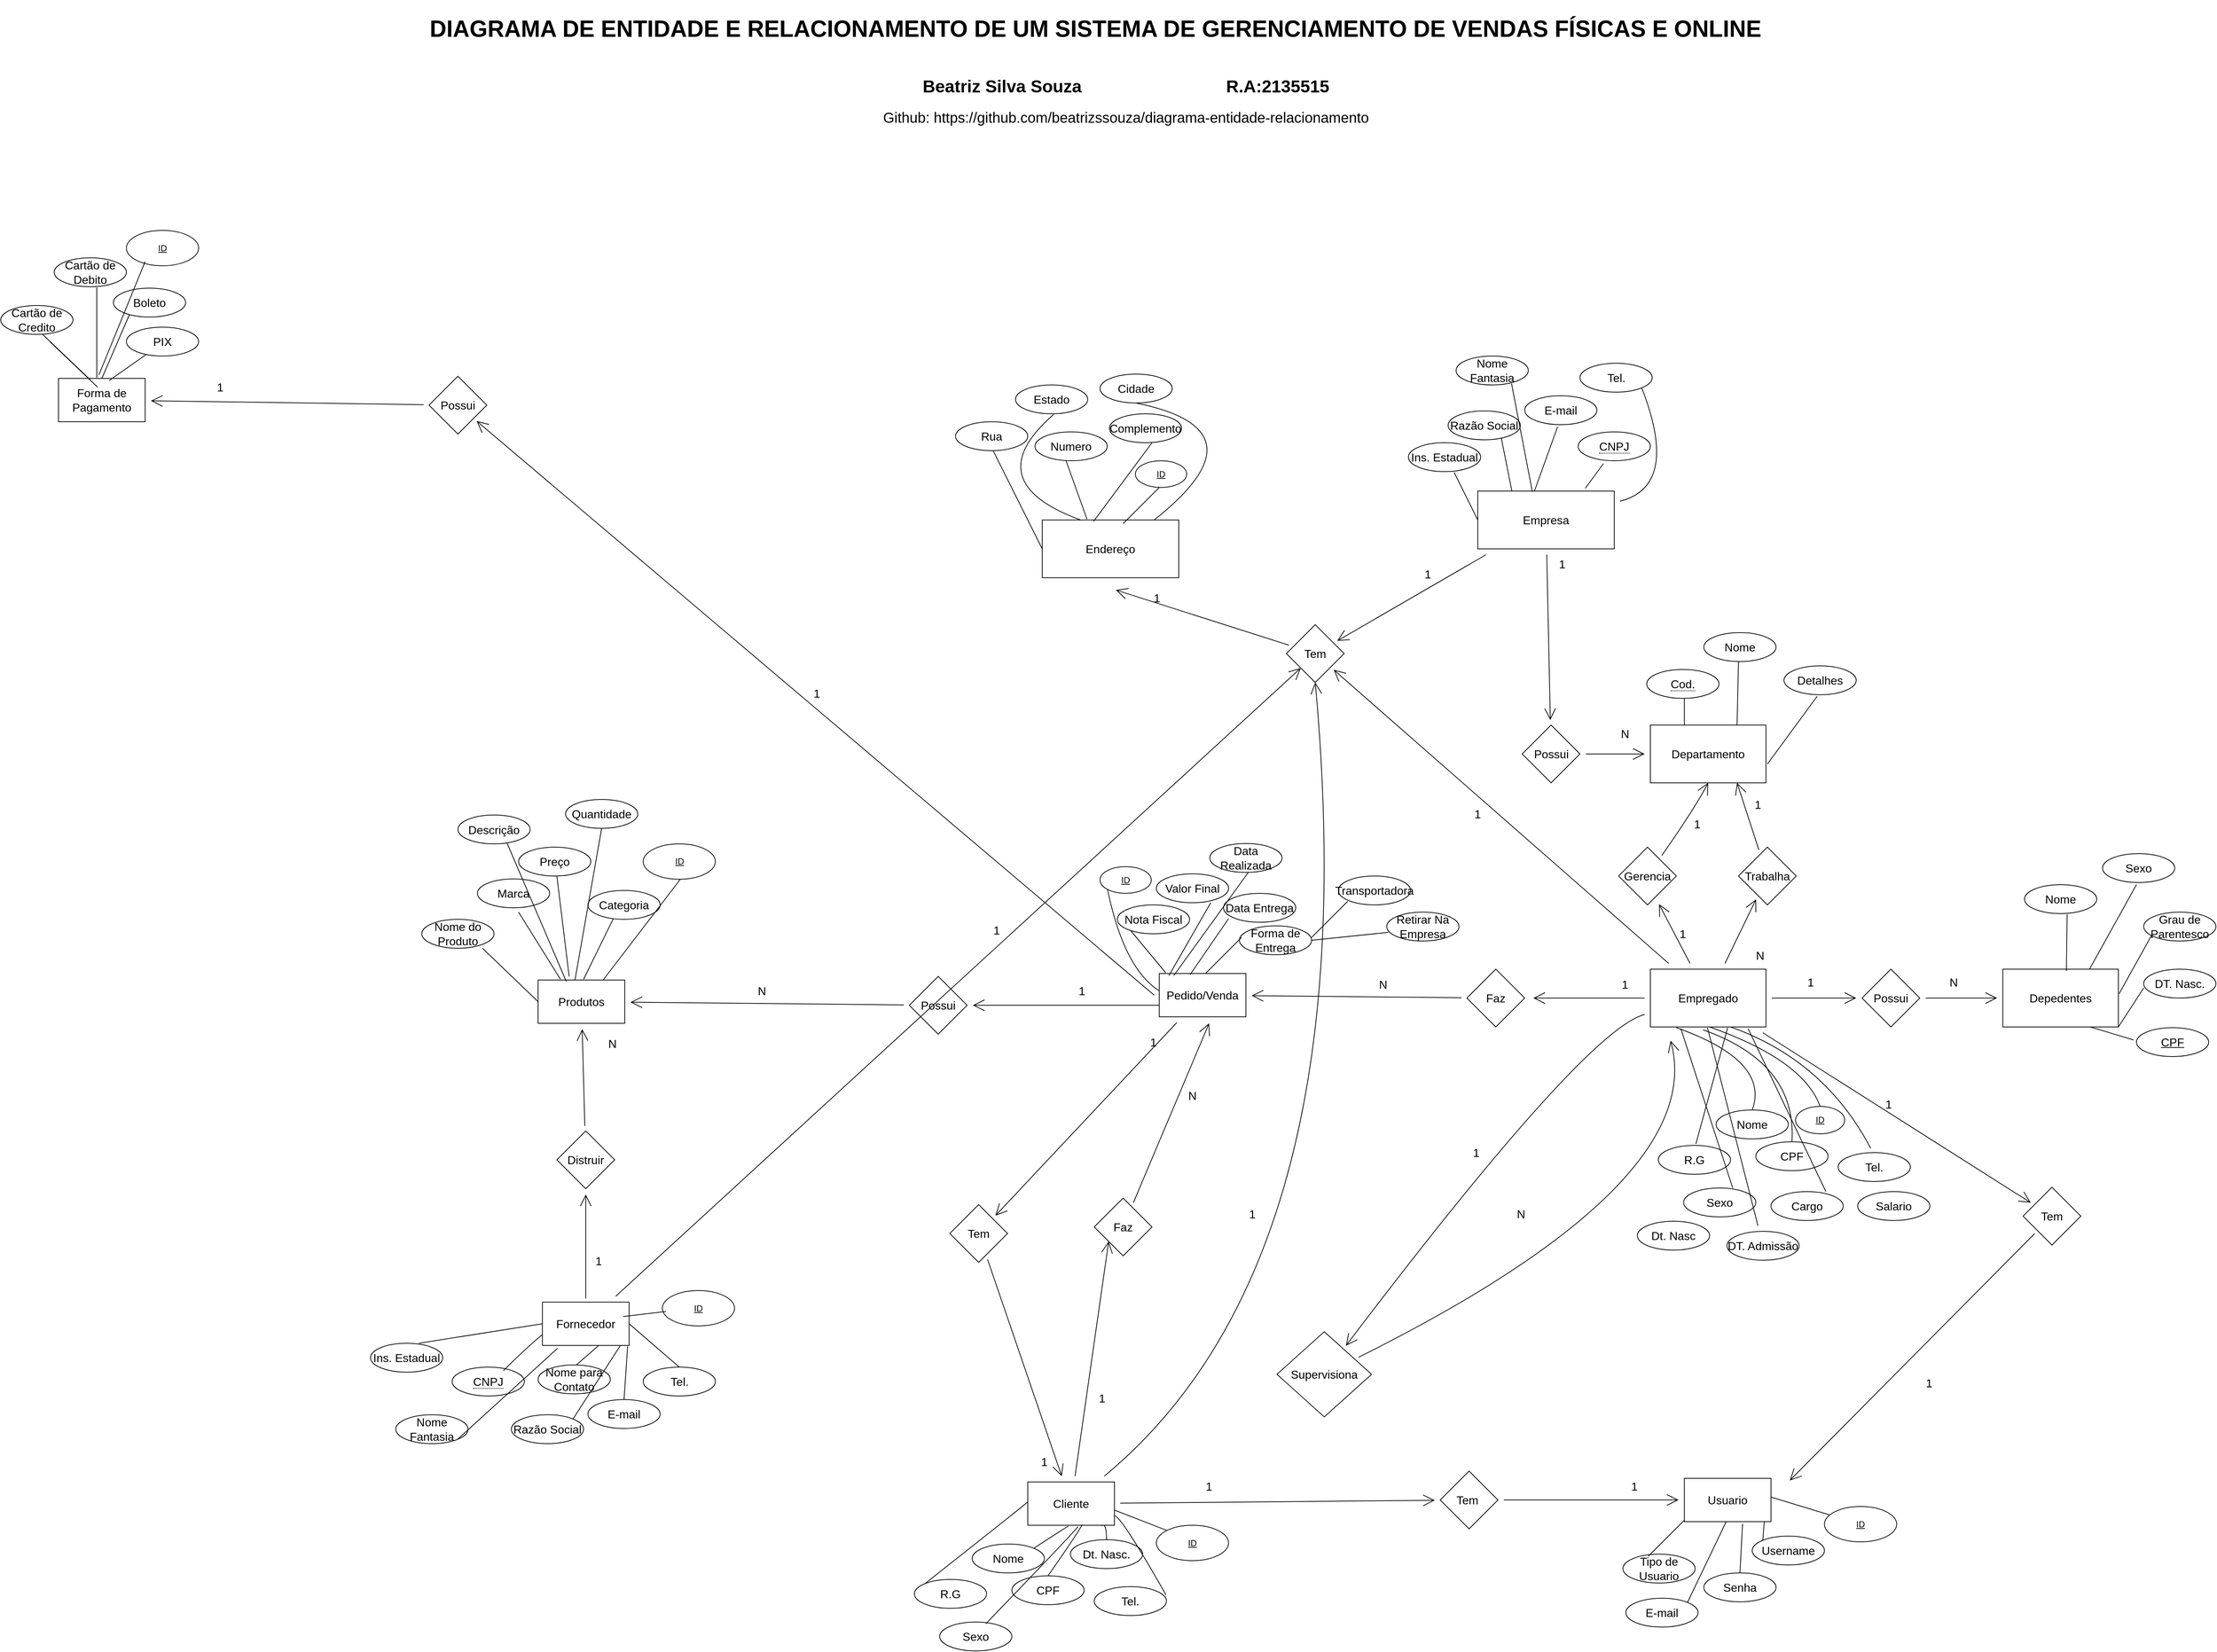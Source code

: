 <mxfile version="15.5.9" type="github">
  <diagram id="tDy-P73xfJ-ckiPSi2WP" name="Page-1">
    <mxGraphModel dx="4556" dy="2488" grid="0" gridSize="10" guides="1" tooltips="1" connect="1" arrows="1" fold="1" page="0" pageScale="1" pageWidth="827" pageHeight="1169" math="0" shadow="0">
      <root>
        <mxCell id="0" />
        <mxCell id="1" parent="0" />
        <mxCell id="squkAyI6mqBNu0HtFydw-15" value="" style="edgeStyle=none;curved=1;rounded=0;orthogonalLoop=1;jettySize=auto;html=1;fontSize=12;endArrow=open;startSize=14;endSize=14;sourcePerimeterSpacing=8;targetPerimeterSpacing=8;" parent="1" source="squkAyI6mqBNu0HtFydw-1" target="squkAyI6mqBNu0HtFydw-14" edge="1">
          <mxGeometry relative="1" as="geometry" />
        </mxCell>
        <mxCell id="squkAyI6mqBNu0HtFydw-161" style="edgeStyle=none;curved=1;rounded=0;orthogonalLoop=1;jettySize=auto;html=1;fontSize=12;endArrow=open;startSize=14;endSize=14;sourcePerimeterSpacing=8;targetPerimeterSpacing=8;" parent="1" source="squkAyI6mqBNu0HtFydw-1" target="squkAyI6mqBNu0HtFydw-158" edge="1">
          <mxGeometry relative="1" as="geometry" />
        </mxCell>
        <mxCell id="squkAyI6mqBNu0HtFydw-1" value="Empresa" style="rounded=0;whiteSpace=wrap;html=1;hachureGap=4;pointerEvents=0;fontSize=16;" parent="1" vertex="1">
          <mxGeometry x="462" y="-104" width="189" height="80" as="geometry" />
        </mxCell>
        <mxCell id="squkAyI6mqBNu0HtFydw-4" value="Departamento" style="rounded=0;whiteSpace=wrap;html=1;hachureGap=4;pointerEvents=0;fontSize=16;" parent="1" vertex="1">
          <mxGeometry x="701" y="220" width="160" height="80" as="geometry" />
        </mxCell>
        <mxCell id="squkAyI6mqBNu0HtFydw-72" style="edgeStyle=none;curved=1;rounded=0;orthogonalLoop=1;jettySize=auto;html=1;entryX=0.75;entryY=1;entryDx=0;entryDy=0;fontSize=12;endArrow=open;startSize=14;endSize=14;sourcePerimeterSpacing=8;targetPerimeterSpacing=8;" parent="1" source="squkAyI6mqBNu0HtFydw-5" target="squkAyI6mqBNu0HtFydw-4" edge="1">
          <mxGeometry relative="1" as="geometry" />
        </mxCell>
        <mxCell id="squkAyI6mqBNu0HtFydw-5" value="Trabalha" style="rhombus;whiteSpace=wrap;html=1;hachureGap=4;pointerEvents=0;fontSize=16;" parent="1" vertex="1">
          <mxGeometry x="823" y="389" width="80" height="80" as="geometry" />
        </mxCell>
        <mxCell id="squkAyI6mqBNu0HtFydw-19" value="" style="edgeStyle=none;curved=1;rounded=0;orthogonalLoop=1;jettySize=auto;html=1;fontSize=12;endArrow=open;startSize=14;endSize=14;sourcePerimeterSpacing=8;targetPerimeterSpacing=8;" parent="1" source="squkAyI6mqBNu0HtFydw-6" target="squkAyI6mqBNu0HtFydw-7" edge="1">
          <mxGeometry relative="1" as="geometry" />
        </mxCell>
        <mxCell id="squkAyI6mqBNu0HtFydw-24" value="" style="edgeStyle=none;curved=1;rounded=0;orthogonalLoop=1;jettySize=auto;html=1;fontSize=12;endArrow=open;startSize=14;endSize=14;sourcePerimeterSpacing=8;targetPerimeterSpacing=8;" parent="1" source="squkAyI6mqBNu0HtFydw-6" edge="1">
          <mxGeometry relative="1" as="geometry">
            <mxPoint x="539" y="598" as="targetPoint" />
          </mxGeometry>
        </mxCell>
        <mxCell id="squkAyI6mqBNu0HtFydw-57" value="" style="edgeStyle=none;curved=1;rounded=0;orthogonalLoop=1;jettySize=auto;html=1;fontSize=12;endArrow=open;startSize=14;endSize=14;sourcePerimeterSpacing=8;targetPerimeterSpacing=8;" parent="1" source="squkAyI6mqBNu0HtFydw-6" target="squkAyI6mqBNu0HtFydw-56" edge="1">
          <mxGeometry relative="1" as="geometry" />
        </mxCell>
        <mxCell id="squkAyI6mqBNu0HtFydw-60" value="" style="edgeStyle=none;curved=1;rounded=0;orthogonalLoop=1;jettySize=auto;html=1;fontSize=12;endArrow=open;startSize=14;endSize=14;sourcePerimeterSpacing=8;targetPerimeterSpacing=8;" parent="1" source="squkAyI6mqBNu0HtFydw-6" target="squkAyI6mqBNu0HtFydw-5" edge="1">
          <mxGeometry relative="1" as="geometry" />
        </mxCell>
        <mxCell id="squkAyI6mqBNu0HtFydw-74" style="edgeStyle=none;curved=1;rounded=0;orthogonalLoop=1;jettySize=auto;html=1;fontSize=12;endArrow=open;startSize=14;endSize=14;sourcePerimeterSpacing=8;targetPerimeterSpacing=8;" parent="1" source="squkAyI6mqBNu0HtFydw-6" edge="1">
          <mxGeometry relative="1" as="geometry">
            <mxPoint x="713" y="468" as="targetPoint" />
          </mxGeometry>
        </mxCell>
        <mxCell id="squkAyI6mqBNu0HtFydw-91" value="" style="edgeStyle=none;curved=1;rounded=0;orthogonalLoop=1;jettySize=auto;html=1;fontSize=12;endArrow=open;startSize=14;endSize=14;sourcePerimeterSpacing=8;targetPerimeterSpacing=8;" parent="1" source="squkAyI6mqBNu0HtFydw-6" target="squkAyI6mqBNu0HtFydw-90" edge="1">
          <mxGeometry relative="1" as="geometry">
            <Array as="points">
              <mxPoint x="611" y="642" />
            </Array>
          </mxGeometry>
        </mxCell>
        <mxCell id="squkAyI6mqBNu0HtFydw-162" style="edgeStyle=none;curved=1;rounded=0;orthogonalLoop=1;jettySize=auto;html=1;fontSize=12;endArrow=open;startSize=14;endSize=14;sourcePerimeterSpacing=8;targetPerimeterSpacing=8;" parent="1" source="squkAyI6mqBNu0HtFydw-6" target="squkAyI6mqBNu0HtFydw-158" edge="1">
          <mxGeometry relative="1" as="geometry" />
        </mxCell>
        <mxCell id="squkAyI6mqBNu0HtFydw-6" value="Empregado" style="rounded=0;whiteSpace=wrap;html=1;hachureGap=4;pointerEvents=0;fontSize=16;" parent="1" vertex="1">
          <mxGeometry x="701" y="558" width="160" height="80" as="geometry" />
        </mxCell>
        <mxCell id="squkAyI6mqBNu0HtFydw-20" value="" style="edgeStyle=none;curved=1;rounded=0;orthogonalLoop=1;jettySize=auto;html=1;fontSize=12;endArrow=open;startSize=14;endSize=14;sourcePerimeterSpacing=8;targetPerimeterSpacing=8;" parent="1" source="squkAyI6mqBNu0HtFydw-7" target="squkAyI6mqBNu0HtFydw-8" edge="1">
          <mxGeometry relative="1" as="geometry" />
        </mxCell>
        <mxCell id="squkAyI6mqBNu0HtFydw-7" value="Possui" style="rhombus;whiteSpace=wrap;html=1;hachureGap=4;pointerEvents=0;fontSize=16;" parent="1" vertex="1">
          <mxGeometry x="994" y="558" width="80" height="80" as="geometry" />
        </mxCell>
        <mxCell id="squkAyI6mqBNu0HtFydw-8" value="Depedentes" style="rounded=0;whiteSpace=wrap;html=1;hachureGap=4;pointerEvents=0;fontSize=16;" parent="1" vertex="1">
          <mxGeometry x="1189" y="558" width="160" height="80" as="geometry" />
        </mxCell>
        <mxCell id="squkAyI6mqBNu0HtFydw-22" value="" style="edgeStyle=none;curved=1;rounded=0;orthogonalLoop=1;jettySize=auto;html=1;fontSize=12;endArrow=open;startSize=14;endSize=14;sourcePerimeterSpacing=8;targetPerimeterSpacing=8;" parent="1" source="squkAyI6mqBNu0HtFydw-10" target="squkAyI6mqBNu0HtFydw-21" edge="1">
          <mxGeometry relative="1" as="geometry" />
        </mxCell>
        <mxCell id="squkAyI6mqBNu0HtFydw-10" value="Faz" style="rhombus;whiteSpace=wrap;html=1;hachureGap=4;pointerEvents=0;fontSize=16;" parent="1" vertex="1">
          <mxGeometry x="447" y="558" width="80" height="80" as="geometry" />
        </mxCell>
        <mxCell id="squkAyI6mqBNu0HtFydw-16" value="" style="edgeStyle=none;curved=1;rounded=0;orthogonalLoop=1;jettySize=auto;html=1;fontSize=12;endArrow=open;startSize=14;endSize=14;sourcePerimeterSpacing=8;targetPerimeterSpacing=8;" parent="1" source="squkAyI6mqBNu0HtFydw-14" target="squkAyI6mqBNu0HtFydw-4" edge="1">
          <mxGeometry relative="1" as="geometry" />
        </mxCell>
        <mxCell id="squkAyI6mqBNu0HtFydw-14" value="Possui" style="rhombus;whiteSpace=wrap;html=1;hachureGap=4;pointerEvents=0;fontSize=16;" parent="1" vertex="1">
          <mxGeometry x="523.5" y="220" width="80" height="80" as="geometry" />
        </mxCell>
        <mxCell id="squkAyI6mqBNu0HtFydw-26" value="" style="edgeStyle=none;curved=1;rounded=0;orthogonalLoop=1;jettySize=auto;html=1;fontSize=12;endArrow=open;startSize=14;endSize=14;sourcePerimeterSpacing=8;targetPerimeterSpacing=8;" parent="1" target="squkAyI6mqBNu0HtFydw-25" edge="1">
          <mxGeometry relative="1" as="geometry">
            <mxPoint x="10" y="608" as="sourcePoint" />
            <Array as="points">
              <mxPoint x="102" y="608" />
            </Array>
          </mxGeometry>
        </mxCell>
        <mxCell id="squkAyI6mqBNu0HtFydw-47" value="" style="edgeStyle=none;curved=1;rounded=0;orthogonalLoop=1;jettySize=auto;html=1;fontSize=12;endArrow=open;startSize=14;endSize=14;sourcePerimeterSpacing=8;targetPerimeterSpacing=8;" parent="1" source="squkAyI6mqBNu0HtFydw-21" target="squkAyI6mqBNu0HtFydw-46" edge="1">
          <mxGeometry relative="1" as="geometry" />
        </mxCell>
        <mxCell id="squkAyI6mqBNu0HtFydw-245" value="" style="edgeStyle=none;curved=1;rounded=0;orthogonalLoop=1;jettySize=auto;html=1;fontSize=12;endArrow=open;startSize=14;endSize=14;sourcePerimeterSpacing=8;targetPerimeterSpacing=8;" parent="1" target="squkAyI6mqBNu0HtFydw-244" edge="1">
          <mxGeometry relative="1" as="geometry">
            <mxPoint x="14" y="594" as="sourcePoint" />
          </mxGeometry>
        </mxCell>
        <mxCell id="squkAyI6mqBNu0HtFydw-21" value="Pedido/Venda" style="whiteSpace=wrap;html=1;hachureGap=4;pointerEvents=0;fontSize=16;" parent="1" vertex="1">
          <mxGeometry x="21" y="564" width="120" height="60" as="geometry" />
        </mxCell>
        <mxCell id="squkAyI6mqBNu0HtFydw-28" value="" style="edgeStyle=none;curved=1;rounded=0;orthogonalLoop=1;jettySize=auto;html=1;fontSize=12;endArrow=open;startSize=14;endSize=14;sourcePerimeterSpacing=8;targetPerimeterSpacing=8;" parent="1" source="squkAyI6mqBNu0HtFydw-25" target="squkAyI6mqBNu0HtFydw-27" edge="1">
          <mxGeometry relative="1" as="geometry" />
        </mxCell>
        <mxCell id="squkAyI6mqBNu0HtFydw-25" value="Possui" style="rhombus;whiteSpace=wrap;html=1;hachureGap=4;pointerEvents=0;fontSize=16;" parent="1" vertex="1">
          <mxGeometry x="-325" y="568" width="80" height="80" as="geometry" />
        </mxCell>
        <mxCell id="squkAyI6mqBNu0HtFydw-27" value="Produtos" style="whiteSpace=wrap;html=1;hachureGap=4;pointerEvents=0;fontSize=16;" parent="1" vertex="1">
          <mxGeometry x="-839" y="573" width="120" height="60" as="geometry" />
        </mxCell>
        <mxCell id="squkAyI6mqBNu0HtFydw-33" value="" style="edgeStyle=none;curved=1;rounded=0;orthogonalLoop=1;jettySize=auto;html=1;fontSize=12;endArrow=open;startSize=14;endSize=14;sourcePerimeterSpacing=8;targetPerimeterSpacing=8;" parent="1" source="squkAyI6mqBNu0HtFydw-29" target="squkAyI6mqBNu0HtFydw-27" edge="1">
          <mxGeometry relative="1" as="geometry" />
        </mxCell>
        <mxCell id="squkAyI6mqBNu0HtFydw-29" value="Distruir" style="rhombus;whiteSpace=wrap;html=1;hachureGap=4;pointerEvents=0;fontSize=16;" parent="1" vertex="1">
          <mxGeometry x="-813" y="782" width="80" height="80" as="geometry" />
        </mxCell>
        <mxCell id="squkAyI6mqBNu0HtFydw-32" value="" style="edgeStyle=none;curved=1;rounded=0;orthogonalLoop=1;jettySize=auto;html=1;fontSize=12;endArrow=open;startSize=14;endSize=14;sourcePerimeterSpacing=8;targetPerimeterSpacing=8;" parent="1" target="squkAyI6mqBNu0HtFydw-29" edge="1">
          <mxGeometry relative="1" as="geometry">
            <mxPoint x="-773" y="1014" as="sourcePoint" />
          </mxGeometry>
        </mxCell>
        <mxCell id="squkAyI6mqBNu0HtFydw-233" style="edgeStyle=none;curved=1;rounded=0;orthogonalLoop=1;jettySize=auto;html=1;entryX=0;entryY=1;entryDx=0;entryDy=0;fontSize=12;endArrow=open;startSize=14;endSize=14;sourcePerimeterSpacing=8;targetPerimeterSpacing=8;" parent="1" source="squkAyI6mqBNu0HtFydw-31" target="squkAyI6mqBNu0HtFydw-158" edge="1">
          <mxGeometry relative="1" as="geometry" />
        </mxCell>
        <mxCell id="squkAyI6mqBNu0HtFydw-31" value="Fornecedor" style="rounded=0;whiteSpace=wrap;html=1;hachureGap=4;pointerEvents=0;fontSize=16;" parent="1" vertex="1">
          <mxGeometry x="-833" y="1019" width="120" height="60" as="geometry" />
        </mxCell>
        <mxCell id="squkAyI6mqBNu0HtFydw-49" value="" style="edgeStyle=none;curved=1;rounded=0;orthogonalLoop=1;jettySize=auto;html=1;fontSize=12;endArrow=open;startSize=14;endSize=14;sourcePerimeterSpacing=8;targetPerimeterSpacing=8;" parent="1" source="squkAyI6mqBNu0HtFydw-46" target="squkAyI6mqBNu0HtFydw-48" edge="1">
          <mxGeometry relative="1" as="geometry" />
        </mxCell>
        <mxCell id="squkAyI6mqBNu0HtFydw-46" value="Tem" style="rhombus;whiteSpace=wrap;html=1;hachureGap=4;pointerEvents=0;fontSize=16;" parent="1" vertex="1">
          <mxGeometry x="-269" y="884" width="80" height="80" as="geometry" />
        </mxCell>
        <mxCell id="squkAyI6mqBNu0HtFydw-51" value="" style="edgeStyle=none;curved=1;rounded=0;orthogonalLoop=1;jettySize=auto;html=1;fontSize=12;endArrow=open;startSize=14;endSize=14;sourcePerimeterSpacing=8;targetPerimeterSpacing=8;" parent="1" source="squkAyI6mqBNu0HtFydw-48" target="squkAyI6mqBNu0HtFydw-50" edge="1">
          <mxGeometry relative="1" as="geometry" />
        </mxCell>
        <mxCell id="squkAyI6mqBNu0HtFydw-163" style="edgeStyle=none;curved=1;rounded=0;orthogonalLoop=1;jettySize=auto;html=1;entryX=0.5;entryY=1;entryDx=0;entryDy=0;fontSize=12;endArrow=open;startSize=14;endSize=14;sourcePerimeterSpacing=8;targetPerimeterSpacing=8;" parent="1" source="squkAyI6mqBNu0HtFydw-48" target="squkAyI6mqBNu0HtFydw-158" edge="1">
          <mxGeometry relative="1" as="geometry">
            <Array as="points">
              <mxPoint x="310" y="958" />
            </Array>
          </mxGeometry>
        </mxCell>
        <mxCell id="squkAyI6mqBNu0HtFydw-174" style="edgeStyle=none;curved=1;rounded=0;orthogonalLoop=1;jettySize=auto;html=1;entryX=0;entryY=1;entryDx=0;entryDy=0;fontSize=12;endArrow=open;startSize=14;endSize=14;sourcePerimeterSpacing=8;targetPerimeterSpacing=8;" parent="1" source="squkAyI6mqBNu0HtFydw-48" target="squkAyI6mqBNu0HtFydw-171" edge="1">
          <mxGeometry relative="1" as="geometry" />
        </mxCell>
        <mxCell id="squkAyI6mqBNu0HtFydw-48" value="Cliente" style="whiteSpace=wrap;html=1;hachureGap=4;pointerEvents=0;fontSize=16;" parent="1" vertex="1">
          <mxGeometry x="-161" y="1268" width="120" height="60" as="geometry" />
        </mxCell>
        <mxCell id="squkAyI6mqBNu0HtFydw-55" value="" style="edgeStyle=none;curved=1;rounded=0;orthogonalLoop=1;jettySize=auto;html=1;fontSize=12;endArrow=open;startSize=14;endSize=14;sourcePerimeterSpacing=8;targetPerimeterSpacing=8;" parent="1" source="squkAyI6mqBNu0HtFydw-50" target="squkAyI6mqBNu0HtFydw-54" edge="1">
          <mxGeometry relative="1" as="geometry" />
        </mxCell>
        <mxCell id="squkAyI6mqBNu0HtFydw-50" value="Tem&amp;nbsp;" style="rhombus;whiteSpace=wrap;html=1;hachureGap=4;pointerEvents=0;fontSize=16;" parent="1" vertex="1">
          <mxGeometry x="410" y="1253" width="80" height="80" as="geometry" />
        </mxCell>
        <mxCell id="squkAyI6mqBNu0HtFydw-54" value="Usuario" style="whiteSpace=wrap;html=1;hachureGap=4;pointerEvents=0;fontSize=16;" parent="1" vertex="1">
          <mxGeometry x="748" y="1263" width="120" height="60" as="geometry" />
        </mxCell>
        <mxCell id="squkAyI6mqBNu0HtFydw-142" value="" style="edgeStyle=none;curved=1;rounded=0;orthogonalLoop=1;jettySize=auto;html=1;fontSize=12;endArrow=open;startSize=14;endSize=14;sourcePerimeterSpacing=8;targetPerimeterSpacing=8;" parent="1" source="squkAyI6mqBNu0HtFydw-56" edge="1">
          <mxGeometry relative="1" as="geometry">
            <mxPoint x="894" y="1266" as="targetPoint" />
          </mxGeometry>
        </mxCell>
        <mxCell id="squkAyI6mqBNu0HtFydw-56" value="Tem" style="rhombus;whiteSpace=wrap;html=1;hachureGap=4;pointerEvents=0;fontSize=16;" parent="1" vertex="1">
          <mxGeometry x="1217" y="860" width="80" height="80" as="geometry" />
        </mxCell>
        <mxCell id="squkAyI6mqBNu0HtFydw-71" value="" style="edgeStyle=none;curved=1;rounded=0;orthogonalLoop=1;jettySize=auto;html=1;fontSize=12;endArrow=open;startSize=14;endSize=14;sourcePerimeterSpacing=8;targetPerimeterSpacing=8;entryX=0.5;entryY=1;entryDx=0;entryDy=0;" parent="1" source="squkAyI6mqBNu0HtFydw-63" target="squkAyI6mqBNu0HtFydw-4" edge="1">
          <mxGeometry relative="1" as="geometry">
            <Array as="points">
              <mxPoint x="762" y="336" />
            </Array>
          </mxGeometry>
        </mxCell>
        <mxCell id="squkAyI6mqBNu0HtFydw-63" value="Gerencia" style="rhombus;whiteSpace=wrap;html=1;hachureGap=4;pointerEvents=0;fontSize=16;" parent="1" vertex="1">
          <mxGeometry x="657" y="389" width="80" height="80" as="geometry" />
        </mxCell>
        <mxCell id="squkAyI6mqBNu0HtFydw-67" value="1" style="text;strokeColor=none;fillColor=none;html=1;align=center;verticalAlign=middle;whiteSpace=wrap;rounded=0;hachureGap=4;pointerEvents=0;fontSize=16;" parent="1" vertex="1">
          <mxGeometry x="736" y="342" width="60" height="30" as="geometry" />
        </mxCell>
        <mxCell id="squkAyI6mqBNu0HtFydw-68" value="1" style="text;strokeColor=none;fillColor=none;html=1;align=center;verticalAlign=middle;whiteSpace=wrap;rounded=0;hachureGap=4;pointerEvents=0;fontSize=16;" parent="1" vertex="1">
          <mxGeometry x="716" y="494" width="60" height="30" as="geometry" />
        </mxCell>
        <mxCell id="squkAyI6mqBNu0HtFydw-77" value="N" style="text;strokeColor=none;fillColor=none;html=1;align=center;verticalAlign=middle;whiteSpace=wrap;rounded=0;hachureGap=4;pointerEvents=0;fontSize=16;" parent="1" vertex="1">
          <mxGeometry x="1091" y="561" width="60" height="30" as="geometry" />
        </mxCell>
        <mxCell id="squkAyI6mqBNu0HtFydw-78" value="N" style="text;strokeColor=none;fillColor=none;html=1;align=center;verticalAlign=middle;whiteSpace=wrap;rounded=0;hachureGap=4;pointerEvents=0;fontSize=16;" parent="1" vertex="1">
          <mxGeometry x="823" y="524" width="60" height="30" as="geometry" />
        </mxCell>
        <mxCell id="squkAyI6mqBNu0HtFydw-79" value="1" style="text;strokeColor=none;fillColor=none;html=1;align=center;verticalAlign=middle;whiteSpace=wrap;rounded=0;hachureGap=4;pointerEvents=0;fontSize=16;" parent="1" vertex="1">
          <mxGeometry x="820" y="314.5" width="60" height="30" as="geometry" />
        </mxCell>
        <mxCell id="squkAyI6mqBNu0HtFydw-80" value="1" style="text;strokeColor=none;fillColor=none;html=1;align=center;verticalAlign=middle;whiteSpace=wrap;rounded=0;hachureGap=4;pointerEvents=0;fontSize=16;" parent="1" vertex="1">
          <mxGeometry x="549" y="-18" width="60" height="30" as="geometry" />
        </mxCell>
        <mxCell id="squkAyI6mqBNu0HtFydw-81" value="N" style="text;strokeColor=none;fillColor=none;html=1;align=center;verticalAlign=middle;whiteSpace=wrap;rounded=0;hachureGap=4;pointerEvents=0;fontSize=16;" parent="1" vertex="1">
          <mxGeometry x="636" y="217" width="60" height="30" as="geometry" />
        </mxCell>
        <mxCell id="squkAyI6mqBNu0HtFydw-82" value="1" style="text;strokeColor=none;fillColor=none;html=1;align=center;verticalAlign=middle;whiteSpace=wrap;rounded=0;hachureGap=4;pointerEvents=0;fontSize=16;" parent="1" vertex="1">
          <mxGeometry x="1001" y="730" width="60" height="30" as="geometry" />
        </mxCell>
        <mxCell id="squkAyI6mqBNu0HtFydw-83" value="1" style="text;strokeColor=none;fillColor=none;html=1;align=center;verticalAlign=middle;whiteSpace=wrap;rounded=0;hachureGap=4;pointerEvents=0;fontSize=16;" parent="1" vertex="1">
          <mxGeometry x="1057" y="1116" width="60" height="30" as="geometry" />
        </mxCell>
        <mxCell id="squkAyI6mqBNu0HtFydw-84" value="1" style="text;strokeColor=none;fillColor=none;html=1;align=center;verticalAlign=middle;whiteSpace=wrap;rounded=0;hachureGap=4;pointerEvents=0;fontSize=16;" parent="1" vertex="1">
          <mxGeometry x="60" y="1259" width="60" height="30" as="geometry" />
        </mxCell>
        <mxCell id="squkAyI6mqBNu0HtFydw-85" value="1" style="text;strokeColor=none;fillColor=none;html=1;align=center;verticalAlign=middle;whiteSpace=wrap;rounded=0;hachureGap=4;pointerEvents=0;fontSize=16;" parent="1" vertex="1">
          <mxGeometry x="649" y="1259" width="60" height="30" as="geometry" />
        </mxCell>
        <mxCell id="squkAyI6mqBNu0HtFydw-86" value="1" style="text;strokeColor=none;fillColor=none;html=1;align=center;verticalAlign=middle;whiteSpace=wrap;rounded=0;hachureGap=4;pointerEvents=0;fontSize=16;" parent="1" vertex="1">
          <mxGeometry x="893" y="561" width="60" height="30" as="geometry" />
        </mxCell>
        <mxCell id="squkAyI6mqBNu0HtFydw-96" style="edgeStyle=none;curved=1;rounded=0;orthogonalLoop=1;jettySize=auto;html=1;fontSize=12;endArrow=open;startSize=14;endSize=14;sourcePerimeterSpacing=8;targetPerimeterSpacing=8;" parent="1" source="squkAyI6mqBNu0HtFydw-90" edge="1">
          <mxGeometry relative="1" as="geometry">
            <mxPoint x="729" y="657" as="targetPoint" />
            <Array as="points">
              <mxPoint x="782" y="854" />
            </Array>
          </mxGeometry>
        </mxCell>
        <mxCell id="squkAyI6mqBNu0HtFydw-90" value="Supervisiona" style="rhombus;whiteSpace=wrap;html=1;hachureGap=4;pointerEvents=0;fontSize=16;" parent="1" vertex="1">
          <mxGeometry x="184" y="1060" width="131" height="118" as="geometry" />
        </mxCell>
        <mxCell id="squkAyI6mqBNu0HtFydw-97" value="1" style="text;strokeColor=none;fillColor=none;html=1;align=center;verticalAlign=middle;whiteSpace=wrap;rounded=0;hachureGap=4;pointerEvents=0;fontSize=16;" parent="1" vertex="1">
          <mxGeometry x="636" y="564" width="60" height="30" as="geometry" />
        </mxCell>
        <mxCell id="squkAyI6mqBNu0HtFydw-98" value="N" style="text;strokeColor=none;fillColor=none;html=1;align=center;verticalAlign=middle;whiteSpace=wrap;rounded=0;hachureGap=4;pointerEvents=0;fontSize=16;" parent="1" vertex="1">
          <mxGeometry x="-766" y="646" width="60" height="30" as="geometry" />
        </mxCell>
        <mxCell id="squkAyI6mqBNu0HtFydw-99" value="N" style="text;strokeColor=none;fillColor=none;html=1;align=center;verticalAlign=middle;whiteSpace=wrap;rounded=0;hachureGap=4;pointerEvents=0;fontSize=16;" parent="1" vertex="1">
          <mxGeometry x="492" y="882" width="60" height="30" as="geometry" />
        </mxCell>
        <mxCell id="squkAyI6mqBNu0HtFydw-104" value="1" style="text;strokeColor=none;fillColor=none;html=1;align=center;verticalAlign=middle;whiteSpace=wrap;rounded=0;hachureGap=4;pointerEvents=0;fontSize=16;" parent="1" vertex="1">
          <mxGeometry x="-785" y="947" width="60" height="30" as="geometry" />
        </mxCell>
        <mxCell id="squkAyI6mqBNu0HtFydw-107" value="N" style="text;strokeColor=none;fillColor=none;html=1;align=center;verticalAlign=middle;whiteSpace=wrap;rounded=0;hachureGap=4;pointerEvents=0;fontSize=16;" parent="1" vertex="1">
          <mxGeometry x="301" y="564" width="60" height="30" as="geometry" />
        </mxCell>
        <mxCell id="squkAyI6mqBNu0HtFydw-112" value="1" style="text;strokeColor=none;fillColor=none;html=1;align=center;verticalAlign=middle;whiteSpace=wrap;rounded=0;hachureGap=4;pointerEvents=0;fontSize=16;" parent="1" vertex="1">
          <mxGeometry x="-116" y="573" width="60" height="30" as="geometry" />
        </mxCell>
        <mxCell id="squkAyI6mqBNu0HtFydw-113" value="N" style="text;strokeColor=none;fillColor=none;html=1;align=center;verticalAlign=middle;whiteSpace=wrap;rounded=0;hachureGap=4;pointerEvents=0;fontSize=16;" parent="1" vertex="1">
          <mxGeometry x="-559" y="573" width="60" height="30" as="geometry" />
        </mxCell>
        <mxCell id="squkAyI6mqBNu0HtFydw-114" value="1" style="text;strokeColor=none;fillColor=none;html=1;align=center;verticalAlign=middle;whiteSpace=wrap;rounded=0;hachureGap=4;pointerEvents=0;fontSize=16;" parent="1" vertex="1">
          <mxGeometry x="-168" y="1225" width="60" height="30" as="geometry" />
        </mxCell>
        <mxCell id="squkAyI6mqBNu0HtFydw-115" value="1" style="text;strokeColor=none;fillColor=none;html=1;align=center;verticalAlign=middle;whiteSpace=wrap;rounded=0;hachureGap=4;pointerEvents=0;fontSize=16;" parent="1" vertex="1">
          <mxGeometry x="-17" y="644" width="60" height="30" as="geometry" />
        </mxCell>
        <mxCell id="squkAyI6mqBNu0HtFydw-122" value="Razão Social" style="ellipse;whiteSpace=wrap;html=1;align=center;hachureGap=4;pointerEvents=0;fontSize=16;" parent="1" vertex="1">
          <mxGeometry x="421" y="-215" width="100" height="40" as="geometry" />
        </mxCell>
        <mxCell id="squkAyI6mqBNu0HtFydw-125" value="Nome Fantasia" style="ellipse;whiteSpace=wrap;html=1;align=center;hachureGap=4;pointerEvents=0;fontSize=16;" parent="1" vertex="1">
          <mxGeometry x="432" y="-291" width="100" height="40" as="geometry" />
        </mxCell>
        <mxCell id="squkAyI6mqBNu0HtFydw-147" value="1" style="text;strokeColor=none;fillColor=none;html=1;align=center;verticalAlign=middle;whiteSpace=wrap;rounded=0;hachureGap=4;pointerEvents=0;fontSize=16;" parent="1" vertex="1">
          <mxGeometry x="430" y="797" width="60" height="30" as="geometry" />
        </mxCell>
        <mxCell id="squkAyI6mqBNu0HtFydw-154" value="Endereço" style="rounded=0;whiteSpace=wrap;html=1;hachureGap=4;pointerEvents=0;fontSize=16;" parent="1" vertex="1">
          <mxGeometry x="-141" y="-64" width="189" height="80" as="geometry" />
        </mxCell>
        <mxCell id="squkAyI6mqBNu0HtFydw-160" style="edgeStyle=none;curved=1;rounded=0;orthogonalLoop=1;jettySize=auto;html=1;fontSize=12;endArrow=open;startSize=14;endSize=14;sourcePerimeterSpacing=8;targetPerimeterSpacing=8;" parent="1" source="squkAyI6mqBNu0HtFydw-158" edge="1">
          <mxGeometry relative="1" as="geometry">
            <mxPoint x="-39" y="33" as="targetPoint" />
          </mxGeometry>
        </mxCell>
        <mxCell id="squkAyI6mqBNu0HtFydw-158" value="Tem" style="rhombus;whiteSpace=wrap;html=1;hachureGap=4;pointerEvents=0;fontSize=16;" parent="1" vertex="1">
          <mxGeometry x="197" y="81" width="80" height="80" as="geometry" />
        </mxCell>
        <mxCell id="squkAyI6mqBNu0HtFydw-166" value="1" style="text;html=1;strokeColor=none;fillColor=none;align=center;verticalAlign=middle;whiteSpace=wrap;rounded=0;hachureGap=4;pointerEvents=0;fontSize=16;" parent="1" vertex="1">
          <mxGeometry x="-12" y="29" width="60" height="30" as="geometry" />
        </mxCell>
        <mxCell id="squkAyI6mqBNu0HtFydw-167" value="1" style="text;html=1;strokeColor=none;fillColor=none;align=center;verticalAlign=middle;whiteSpace=wrap;rounded=0;hachureGap=4;pointerEvents=0;fontSize=16;" parent="1" vertex="1">
          <mxGeometry x="363" y="-4" width="60" height="30" as="geometry" />
        </mxCell>
        <mxCell id="squkAyI6mqBNu0HtFydw-168" value="1" style="text;html=1;strokeColor=none;fillColor=none;align=center;verticalAlign=middle;whiteSpace=wrap;rounded=0;hachureGap=4;pointerEvents=0;fontSize=16;" parent="1" vertex="1">
          <mxGeometry x="120" y="882" width="60" height="30" as="geometry" />
        </mxCell>
        <mxCell id="squkAyI6mqBNu0HtFydw-170" value="1" style="text;html=1;strokeColor=none;fillColor=none;align=center;verticalAlign=middle;whiteSpace=wrap;rounded=0;hachureGap=4;pointerEvents=0;fontSize=16;" parent="1" vertex="1">
          <mxGeometry x="432" y="328" width="60" height="30" as="geometry" />
        </mxCell>
        <mxCell id="squkAyI6mqBNu0HtFydw-176" style="edgeStyle=none;curved=1;rounded=0;orthogonalLoop=1;jettySize=auto;html=1;fontSize=12;endArrow=open;startSize=14;endSize=14;sourcePerimeterSpacing=8;targetPerimeterSpacing=8;" parent="1" source="squkAyI6mqBNu0HtFydw-171" edge="1">
          <mxGeometry relative="1" as="geometry">
            <mxPoint x="90" y="633" as="targetPoint" />
          </mxGeometry>
        </mxCell>
        <mxCell id="squkAyI6mqBNu0HtFydw-171" value="Faz" style="rhombus;whiteSpace=wrap;html=1;hachureGap=4;pointerEvents=0;fontSize=16;" parent="1" vertex="1">
          <mxGeometry x="-69" y="875" width="80" height="80" as="geometry" />
        </mxCell>
        <mxCell id="squkAyI6mqBNu0HtFydw-177" value="N" style="text;html=1;strokeColor=none;fillColor=none;align=center;verticalAlign=middle;whiteSpace=wrap;rounded=0;hachureGap=4;pointerEvents=0;fontSize=16;" parent="1" vertex="1">
          <mxGeometry x="37" y="718" width="60" height="30" as="geometry" />
        </mxCell>
        <mxCell id="squkAyI6mqBNu0HtFydw-180" value="1" style="text;html=1;strokeColor=none;fillColor=none;align=center;verticalAlign=middle;whiteSpace=wrap;rounded=0;hachureGap=4;pointerEvents=0;fontSize=16;" parent="1" vertex="1">
          <mxGeometry x="-88" y="1137" width="60" height="30" as="geometry" />
        </mxCell>
        <mxCell id="squkAyI6mqBNu0HtFydw-183" value="&lt;span style=&quot;border-bottom: 1px dotted&quot;&gt;CNPJ&lt;/span&gt;" style="ellipse;whiteSpace=wrap;html=1;align=center;hachureGap=4;pointerEvents=0;fontSize=16;" parent="1" vertex="1">
          <mxGeometry x="601" y="-186" width="100" height="40" as="geometry" />
        </mxCell>
        <mxCell id="squkAyI6mqBNu0HtFydw-184" value="Rua" style="ellipse;whiteSpace=wrap;html=1;align=center;hachureGap=4;pointerEvents=0;fontSize=16;" parent="1" vertex="1">
          <mxGeometry x="-261" y="-200" width="100" height="40" as="geometry" />
        </mxCell>
        <mxCell id="squkAyI6mqBNu0HtFydw-186" value="Numero" style="ellipse;whiteSpace=wrap;html=1;align=center;hachureGap=4;pointerEvents=0;fontSize=16;" parent="1" vertex="1">
          <mxGeometry x="-151" y="-186" width="100" height="40" as="geometry" />
        </mxCell>
        <mxCell id="squkAyI6mqBNu0HtFydw-187" value="Complemento" style="ellipse;whiteSpace=wrap;html=1;align=center;hachureGap=4;pointerEvents=0;fontSize=16;" parent="1" vertex="1">
          <mxGeometry x="-48" y="-211" width="100" height="40" as="geometry" />
        </mxCell>
        <mxCell id="squkAyI6mqBNu0HtFydw-188" value="Cidade" style="ellipse;whiteSpace=wrap;html=1;align=center;hachureGap=4;pointerEvents=0;fontSize=16;" parent="1" vertex="1">
          <mxGeometry x="-61" y="-266" width="100" height="40" as="geometry" />
        </mxCell>
        <mxCell id="squkAyI6mqBNu0HtFydw-190" value="Estado" style="ellipse;whiteSpace=wrap;html=1;align=center;hachureGap=4;pointerEvents=0;fontSize=16;" parent="1" vertex="1">
          <mxGeometry x="-178" y="-251" width="100" height="40" as="geometry" />
        </mxCell>
        <mxCell id="squkAyI6mqBNu0HtFydw-199" value="&lt;span style=&quot;border-bottom: 1px dotted&quot;&gt;Cod.&lt;/span&gt;" style="ellipse;whiteSpace=wrap;html=1;align=center;hachureGap=4;pointerEvents=0;fontSize=16;" parent="1" vertex="1">
          <mxGeometry x="696" y="143" width="100" height="40" as="geometry" />
        </mxCell>
        <mxCell id="squkAyI6mqBNu0HtFydw-201" value="E-mail" style="ellipse;whiteSpace=wrap;html=1;align=center;hachureGap=4;pointerEvents=0;fontSize=16;" parent="1" vertex="1">
          <mxGeometry x="527" y="-236" width="100" height="40" as="geometry" />
        </mxCell>
        <mxCell id="squkAyI6mqBNu0HtFydw-202" value="Ins. Estadual" style="ellipse;whiteSpace=wrap;html=1;align=center;hachureGap=4;pointerEvents=0;fontSize=16;" parent="1" vertex="1">
          <mxGeometry x="366" y="-171" width="100" height="40" as="geometry" />
        </mxCell>
        <mxCell id="squkAyI6mqBNu0HtFydw-205" value="Nome" style="ellipse;whiteSpace=wrap;html=1;align=center;hachureGap=4;pointerEvents=0;fontSize=16;" parent="1" vertex="1">
          <mxGeometry x="775" y="92" width="100" height="40" as="geometry" />
        </mxCell>
        <mxCell id="squkAyI6mqBNu0HtFydw-206" value="Nome" style="ellipse;whiteSpace=wrap;html=1;align=center;hachureGap=4;pointerEvents=0;fontSize=16;" parent="1" vertex="1">
          <mxGeometry x="1219" y="441" width="100" height="40" as="geometry" />
        </mxCell>
        <mxCell id="squkAyI6mqBNu0HtFydw-207" value="Sexo" style="ellipse;whiteSpace=wrap;html=1;align=center;hachureGap=4;pointerEvents=0;fontSize=16;" parent="1" vertex="1">
          <mxGeometry x="1327" y="398" width="100" height="40" as="geometry" />
        </mxCell>
        <mxCell id="squkAyI6mqBNu0HtFydw-208" value="Grau de Parentesco" style="ellipse;whiteSpace=wrap;html=1;align=center;hachureGap=4;pointerEvents=0;fontSize=16;" parent="1" vertex="1">
          <mxGeometry x="1384" y="479" width="100" height="40" as="geometry" />
        </mxCell>
        <mxCell id="squkAyI6mqBNu0HtFydw-209" value="DT. Nasc." style="ellipse;whiteSpace=wrap;html=1;align=center;hachureGap=4;pointerEvents=0;fontSize=16;" parent="1" vertex="1">
          <mxGeometry x="1384" y="558" width="100" height="40" as="geometry" />
        </mxCell>
        <mxCell id="squkAyI6mqBNu0HtFydw-210" value="&lt;u&gt;CPF&lt;/u&gt;" style="ellipse;whiteSpace=wrap;html=1;align=center;hachureGap=4;pointerEvents=0;fontSize=16;" parent="1" vertex="1">
          <mxGeometry x="1374" y="639" width="100" height="40" as="geometry" />
        </mxCell>
        <mxCell id="squkAyI6mqBNu0HtFydw-211" value="Username" style="ellipse;whiteSpace=wrap;html=1;align=center;hachureGap=4;pointerEvents=0;fontSize=16;" parent="1" vertex="1">
          <mxGeometry x="842" y="1343" width="100" height="40" as="geometry" />
        </mxCell>
        <mxCell id="squkAyI6mqBNu0HtFydw-212" value="Senha" style="ellipse;whiteSpace=wrap;html=1;align=center;hachureGap=4;pointerEvents=0;fontSize=16;" parent="1" vertex="1">
          <mxGeometry x="775" y="1394" width="100" height="40" as="geometry" />
        </mxCell>
        <mxCell id="squkAyI6mqBNu0HtFydw-213" value="Tipo de Usuario" style="ellipse;whiteSpace=wrap;html=1;align=center;hachureGap=4;pointerEvents=0;fontSize=16;" parent="1" vertex="1">
          <mxGeometry x="663" y="1368" width="100" height="40" as="geometry" />
        </mxCell>
        <mxCell id="squkAyI6mqBNu0HtFydw-216" value="Nome" style="ellipse;whiteSpace=wrap;html=1;align=center;hachureGap=4;pointerEvents=0;fontSize=16;" parent="1" vertex="1">
          <mxGeometry x="-238" y="1354" width="100" height="40" as="geometry" />
        </mxCell>
        <mxCell id="squkAyI6mqBNu0HtFydw-217" value="CPF" style="ellipse;whiteSpace=wrap;html=1;align=center;hachureGap=4;pointerEvents=0;fontSize=16;" parent="1" vertex="1">
          <mxGeometry x="-183" y="1398" width="100" height="40" as="geometry" />
        </mxCell>
        <mxCell id="squkAyI6mqBNu0HtFydw-218" value="Dt. Nasc." style="ellipse;whiteSpace=wrap;html=1;align=center;hachureGap=4;pointerEvents=0;fontSize=16;" parent="1" vertex="1">
          <mxGeometry x="-102" y="1348" width="100" height="40" as="geometry" />
        </mxCell>
        <mxCell id="squkAyI6mqBNu0HtFydw-219" value="Tel." style="ellipse;whiteSpace=wrap;html=1;align=center;hachureGap=4;pointerEvents=0;fontSize=16;" parent="1" vertex="1">
          <mxGeometry x="-69" y="1413" width="100" height="40" as="geometry" />
        </mxCell>
        <mxCell id="squkAyI6mqBNu0HtFydw-220" value="R.G" style="ellipse;whiteSpace=wrap;html=1;align=center;hachureGap=4;pointerEvents=0;fontSize=16;" parent="1" vertex="1">
          <mxGeometry x="-318" y="1403" width="100" height="40" as="geometry" />
        </mxCell>
        <mxCell id="squkAyI6mqBNu0HtFydw-221" value="Sexo" style="ellipse;whiteSpace=wrap;html=1;align=center;hachureGap=4;pointerEvents=0;fontSize=16;" parent="1" vertex="1">
          <mxGeometry x="-283" y="1462" width="100" height="40" as="geometry" />
        </mxCell>
        <mxCell id="squkAyI6mqBNu0HtFydw-222" value="E-mail" style="ellipse;whiteSpace=wrap;html=1;align=center;hachureGap=4;pointerEvents=0;fontSize=16;" parent="1" vertex="1">
          <mxGeometry x="667" y="1429" width="100" height="40" as="geometry" />
        </mxCell>
        <mxCell id="squkAyI6mqBNu0HtFydw-225" value="Tel." style="ellipse;whiteSpace=wrap;html=1;align=center;hachureGap=4;pointerEvents=0;fontSize=16;" parent="1" vertex="1">
          <mxGeometry x="603.5" y="-281" width="100" height="40" as="geometry" />
        </mxCell>
        <mxCell id="squkAyI6mqBNu0HtFydw-226" value="Razão Social" style="ellipse;whiteSpace=wrap;html=1;align=center;hachureGap=4;pointerEvents=0;fontSize=16;" parent="1" vertex="1">
          <mxGeometry x="-876" y="1175" width="100" height="40" as="geometry" />
        </mxCell>
        <mxCell id="squkAyI6mqBNu0HtFydw-227" value="Nome Fantasia" style="ellipse;whiteSpace=wrap;html=1;align=center;hachureGap=4;pointerEvents=0;fontSize=16;" parent="1" vertex="1">
          <mxGeometry x="-1036" y="1175" width="100" height="40" as="geometry" />
        </mxCell>
        <mxCell id="squkAyI6mqBNu0HtFydw-228" value="&lt;span style=&quot;border-bottom: 1px dotted&quot;&gt;CNPJ&lt;/span&gt;" style="ellipse;whiteSpace=wrap;html=1;align=center;hachureGap=4;pointerEvents=0;fontSize=16;" parent="1" vertex="1">
          <mxGeometry x="-958" y="1109" width="100" height="40" as="geometry" />
        </mxCell>
        <mxCell id="squkAyI6mqBNu0HtFydw-229" value="E-mail" style="ellipse;whiteSpace=wrap;html=1;align=center;hachureGap=4;pointerEvents=0;fontSize=16;" parent="1" vertex="1">
          <mxGeometry x="-770" y="1154" width="100" height="40" as="geometry" />
        </mxCell>
        <mxCell id="squkAyI6mqBNu0HtFydw-230" value="Ins. Estadual" style="ellipse;whiteSpace=wrap;html=1;align=center;hachureGap=4;pointerEvents=0;fontSize=16;" parent="1" vertex="1">
          <mxGeometry x="-1071" y="1076" width="100" height="40" as="geometry" />
        </mxCell>
        <mxCell id="squkAyI6mqBNu0HtFydw-231" value="Tel." style="ellipse;whiteSpace=wrap;html=1;align=center;hachureGap=4;pointerEvents=0;fontSize=16;" parent="1" vertex="1">
          <mxGeometry x="-693.5" y="1109" width="100" height="40" as="geometry" />
        </mxCell>
        <mxCell id="squkAyI6mqBNu0HtFydw-232" value="Nome para Contato" style="ellipse;whiteSpace=wrap;html=1;align=center;hachureGap=4;pointerEvents=0;fontSize=16;" parent="1" vertex="1">
          <mxGeometry x="-839" y="1106" width="100" height="40" as="geometry" />
        </mxCell>
        <mxCell id="squkAyI6mqBNu0HtFydw-235" value="1" style="text;strokeColor=none;fillColor=none;html=1;align=center;verticalAlign=middle;whiteSpace=wrap;rounded=0;hachureGap=4;pointerEvents=0;fontSize=16;" parent="1" vertex="1">
          <mxGeometry x="-234" y="489" width="60" height="30" as="geometry" />
        </mxCell>
        <mxCell id="squkAyI6mqBNu0HtFydw-238" value="Nome do Produto" style="ellipse;whiteSpace=wrap;html=1;align=center;hachureGap=4;pointerEvents=0;fontSize=16;" parent="1" vertex="1">
          <mxGeometry x="-1000" y="489" width="100" height="40" as="geometry" />
        </mxCell>
        <mxCell id="squkAyI6mqBNu0HtFydw-239" value="Marca" style="ellipse;whiteSpace=wrap;html=1;align=center;hachureGap=4;pointerEvents=0;fontSize=16;" parent="1" vertex="1">
          <mxGeometry x="-923" y="433" width="100" height="40" as="geometry" />
        </mxCell>
        <mxCell id="squkAyI6mqBNu0HtFydw-240" value="Preço" style="ellipse;whiteSpace=wrap;html=1;align=center;hachureGap=4;pointerEvents=0;fontSize=16;" parent="1" vertex="1">
          <mxGeometry x="-866" y="389" width="100" height="40" as="geometry" />
        </mxCell>
        <mxCell id="squkAyI6mqBNu0HtFydw-241" value="Categoria" style="ellipse;whiteSpace=wrap;html=1;align=center;hachureGap=4;pointerEvents=0;fontSize=16;" parent="1" vertex="1">
          <mxGeometry x="-770" y="449" width="100" height="40" as="geometry" />
        </mxCell>
        <mxCell id="squkAyI6mqBNu0HtFydw-243" value="Quantidade" style="ellipse;whiteSpace=wrap;html=1;align=center;hachureGap=4;pointerEvents=0;fontSize=16;" parent="1" vertex="1">
          <mxGeometry x="-801" y="323" width="100" height="40" as="geometry" />
        </mxCell>
        <mxCell id="squkAyI6mqBNu0HtFydw-247" value="" style="edgeStyle=none;curved=1;rounded=0;orthogonalLoop=1;jettySize=auto;html=1;fontSize=12;endArrow=open;startSize=14;endSize=14;sourcePerimeterSpacing=8;targetPerimeterSpacing=8;" parent="1" source="squkAyI6mqBNu0HtFydw-244" target="squkAyI6mqBNu0HtFydw-246" edge="1">
          <mxGeometry relative="1" as="geometry" />
        </mxCell>
        <mxCell id="squkAyI6mqBNu0HtFydw-244" value="Possui" style="rhombus;whiteSpace=wrap;html=1;hachureGap=4;pointerEvents=0;fontSize=16;" parent="1" vertex="1">
          <mxGeometry x="-990" y="-263" width="80" height="80" as="geometry" />
        </mxCell>
        <mxCell id="squkAyI6mqBNu0HtFydw-246" value="Forma de Pagamento" style="whiteSpace=wrap;html=1;hachureGap=4;pointerEvents=0;fontSize=16;" parent="1" vertex="1">
          <mxGeometry x="-1503" y="-260" width="120" height="60" as="geometry" />
        </mxCell>
        <mxCell id="squkAyI6mqBNu0HtFydw-248" value="Cartão de Credito" style="ellipse;whiteSpace=wrap;html=1;align=center;hachureGap=4;pointerEvents=0;fontSize=16;" parent="1" vertex="1">
          <mxGeometry x="-1583" y="-361" width="100" height="40" as="geometry" />
        </mxCell>
        <mxCell id="squkAyI6mqBNu0HtFydw-249" value="Cartão de Debito" style="ellipse;whiteSpace=wrap;html=1;align=center;hachureGap=4;pointerEvents=0;fontSize=16;" parent="1" vertex="1">
          <mxGeometry x="-1509" y="-427" width="100" height="40" as="geometry" />
        </mxCell>
        <mxCell id="squkAyI6mqBNu0HtFydw-250" value="Boleto" style="ellipse;whiteSpace=wrap;html=1;align=center;hachureGap=4;pointerEvents=0;fontSize=16;" parent="1" vertex="1">
          <mxGeometry x="-1427" y="-385" width="100" height="40" as="geometry" />
        </mxCell>
        <mxCell id="squkAyI6mqBNu0HtFydw-251" value="PIX" style="ellipse;whiteSpace=wrap;html=1;align=center;hachureGap=4;pointerEvents=0;fontSize=16;" parent="1" vertex="1">
          <mxGeometry x="-1409" y="-331" width="100" height="40" as="geometry" />
        </mxCell>
        <mxCell id="squkAyI6mqBNu0HtFydw-258" value="1" style="text;html=1;strokeColor=none;fillColor=none;align=center;verticalAlign=middle;whiteSpace=wrap;rounded=0;hachureGap=4;pointerEvents=0;fontSize=16;" parent="1" vertex="1">
          <mxGeometry x="-483" y="161" width="60" height="30" as="geometry" />
        </mxCell>
        <mxCell id="squkAyI6mqBNu0HtFydw-259" value="1" style="text;html=1;strokeColor=none;fillColor=none;align=center;verticalAlign=middle;whiteSpace=wrap;rounded=0;hachureGap=4;pointerEvents=0;fontSize=16;" parent="1" vertex="1">
          <mxGeometry x="-1309" y="-263" width="60" height="30" as="geometry" />
        </mxCell>
        <mxCell id="squkAyI6mqBNu0HtFydw-260" value="Valor Final" style="ellipse;whiteSpace=wrap;html=1;align=center;hachureGap=4;pointerEvents=0;fontSize=16;" parent="1" vertex="1">
          <mxGeometry x="17" y="426" width="100" height="40" as="geometry" />
        </mxCell>
        <mxCell id="squkAyI6mqBNu0HtFydw-261" value="Data Entrega" style="ellipse;whiteSpace=wrap;html=1;align=center;hachureGap=4;pointerEvents=0;fontSize=16;" parent="1" vertex="1">
          <mxGeometry x="110" y="453" width="100" height="40" as="geometry" />
        </mxCell>
        <mxCell id="squkAyI6mqBNu0HtFydw-262" value="Nota Fiscal" style="ellipse;whiteSpace=wrap;html=1;align=center;hachureGap=4;pointerEvents=0;fontSize=16;" parent="1" vertex="1">
          <mxGeometry x="-37" y="469" width="100" height="40" as="geometry" />
        </mxCell>
        <mxCell id="squkAyI6mqBNu0HtFydw-263" value="Data Realizada" style="ellipse;whiteSpace=wrap;html=1;align=center;hachureGap=4;pointerEvents=0;fontSize=16;" parent="1" vertex="1">
          <mxGeometry x="91" y="384" width="100" height="40" as="geometry" />
        </mxCell>
        <mxCell id="squkAyI6mqBNu0HtFydw-264" value="Forma de Entrega" style="ellipse;whiteSpace=wrap;html=1;align=center;hachureGap=4;pointerEvents=0;fontSize=16;" parent="1" vertex="1">
          <mxGeometry x="132" y="498" width="100" height="40" as="geometry" />
        </mxCell>
        <mxCell id="squkAyI6mqBNu0HtFydw-265" value="Transportadora" style="ellipse;whiteSpace=wrap;html=1;align=center;hachureGap=4;pointerEvents=0;fontSize=16;" parent="1" vertex="1">
          <mxGeometry x="269" y="429" width="100" height="40" as="geometry" />
        </mxCell>
        <mxCell id="squkAyI6mqBNu0HtFydw-266" value="Retirar Na Empresa" style="ellipse;whiteSpace=wrap;html=1;align=center;hachureGap=4;pointerEvents=0;fontSize=16;" parent="1" vertex="1">
          <mxGeometry x="336" y="479" width="100" height="40" as="geometry" />
        </mxCell>
        <mxCell id="squkAyI6mqBNu0HtFydw-267" value="" style="endArrow=none;html=1;rounded=0;fontSize=12;startSize=14;endSize=14;sourcePerimeterSpacing=8;targetPerimeterSpacing=8;curved=1;" parent="1" edge="1">
          <mxGeometry width="50" height="50" relative="1" as="geometry">
            <mxPoint x="232" y="514" as="sourcePoint" />
            <mxPoint x="282" y="464" as="targetPoint" />
          </mxGeometry>
        </mxCell>
        <mxCell id="squkAyI6mqBNu0HtFydw-268" value="" style="endArrow=none;html=1;rounded=0;fontSize=12;startSize=14;endSize=14;sourcePerimeterSpacing=8;targetPerimeterSpacing=8;curved=1;entryX=0.023;entryY=0.7;entryDx=0;entryDy=0;entryPerimeter=0;exitX=1;exitY=0.5;exitDx=0;exitDy=0;" parent="1" source="squkAyI6mqBNu0HtFydw-264" target="squkAyI6mqBNu0HtFydw-266" edge="1">
          <mxGeometry width="50" height="50" relative="1" as="geometry">
            <mxPoint x="248" y="531" as="sourcePoint" />
            <mxPoint x="298" y="481" as="targetPoint" />
          </mxGeometry>
        </mxCell>
        <mxCell id="squkAyI6mqBNu0HtFydw-269" value="" style="endArrow=none;html=1;rounded=0;fontSize=12;startSize=14;endSize=14;sourcePerimeterSpacing=8;targetPerimeterSpacing=8;curved=1;" parent="1" edge="1">
          <mxGeometry width="50" height="50" relative="1" as="geometry">
            <mxPoint x="85" y="564" as="sourcePoint" />
            <mxPoint x="135" y="514" as="targetPoint" />
          </mxGeometry>
        </mxCell>
        <mxCell id="squkAyI6mqBNu0HtFydw-270" value="" style="endArrow=none;html=1;rounded=0;fontSize=12;startSize=14;endSize=14;sourcePerimeterSpacing=8;targetPerimeterSpacing=8;curved=1;exitX=0.356;exitY=0.028;exitDx=0;exitDy=0;exitPerimeter=0;" parent="1" source="squkAyI6mqBNu0HtFydw-21" edge="1">
          <mxGeometry width="50" height="50" relative="1" as="geometry">
            <mxPoint x="67" y="538" as="sourcePoint" />
            <mxPoint x="117" y="488" as="targetPoint" />
          </mxGeometry>
        </mxCell>
        <mxCell id="squkAyI6mqBNu0HtFydw-271" value="" style="endArrow=none;html=1;rounded=0;fontSize=12;startSize=14;endSize=14;sourcePerimeterSpacing=8;targetPerimeterSpacing=8;curved=1;exitX=0.167;exitY=0.05;exitDx=0;exitDy=0;exitPerimeter=0;" parent="1" source="squkAyI6mqBNu0HtFydw-21" edge="1">
          <mxGeometry width="50" height="50" relative="1" as="geometry">
            <mxPoint x="91.0" y="501.68" as="sourcePoint" />
            <mxPoint x="144.28" y="424" as="targetPoint" />
          </mxGeometry>
        </mxCell>
        <mxCell id="squkAyI6mqBNu0HtFydw-272" value="" style="endArrow=none;html=1;rounded=0;fontSize=12;startSize=14;endSize=14;sourcePerimeterSpacing=8;targetPerimeterSpacing=8;curved=1;" parent="1" edge="1">
          <mxGeometry width="50" height="50" relative="1" as="geometry">
            <mxPoint x="-19" y="504" as="sourcePoint" />
            <mxPoint x="30" y="563" as="targetPoint" />
          </mxGeometry>
        </mxCell>
        <mxCell id="squkAyI6mqBNu0HtFydw-273" value="" style="endArrow=none;html=1;rounded=0;fontSize=12;startSize=14;endSize=14;sourcePerimeterSpacing=8;targetPerimeterSpacing=8;curved=1;exitX=0.111;exitY=0.05;exitDx=0;exitDy=0;exitPerimeter=0;" parent="1" source="squkAyI6mqBNu0HtFydw-21" edge="1">
          <mxGeometry width="50" height="50" relative="1" as="geometry">
            <mxPoint x="39.0" y="543.68" as="sourcePoint" />
            <mxPoint x="92.28" y="466" as="targetPoint" />
          </mxGeometry>
        </mxCell>
        <mxCell id="squkAyI6mqBNu0HtFydw-274" value="" style="endArrow=none;html=1;rounded=0;fontSize=12;startSize=14;endSize=14;sourcePerimeterSpacing=8;targetPerimeterSpacing=8;curved=1;exitX=1;exitY=0;exitDx=0;exitDy=0;" parent="1" source="squkAyI6mqBNu0HtFydw-216" edge="1">
          <mxGeometry width="50" height="50" relative="1" as="geometry">
            <mxPoint x="-138" y="1362" as="sourcePoint" />
            <mxPoint x="-106" y="1330" as="targetPoint" />
            <Array as="points">
              <mxPoint x="-99" y="1325" />
            </Array>
          </mxGeometry>
        </mxCell>
        <mxCell id="squkAyI6mqBNu0HtFydw-276" value="" style="endArrow=none;html=1;rounded=0;fontSize=12;startSize=14;endSize=14;sourcePerimeterSpacing=8;targetPerimeterSpacing=8;curved=1;exitX=0.5;exitY=0;exitDx=0;exitDy=0;entryX=0.628;entryY=0.983;entryDx=0;entryDy=0;entryPerimeter=0;" parent="1" source="squkAyI6mqBNu0HtFydw-217" target="squkAyI6mqBNu0HtFydw-48" edge="1">
          <mxGeometry width="50" height="50" relative="1" as="geometry">
            <mxPoint x="-126" y="1395" as="sourcePoint" />
            <mxPoint x="-96" y="1340" as="targetPoint" />
            <Array as="points">
              <mxPoint x="-89" y="1335" />
            </Array>
          </mxGeometry>
        </mxCell>
        <mxCell id="squkAyI6mqBNu0HtFydw-279" value="" style="endArrow=none;html=1;rounded=0;fontSize=12;startSize=14;endSize=14;sourcePerimeterSpacing=8;targetPerimeterSpacing=8;curved=1;exitX=0;exitY=0;exitDx=0;exitDy=0;" parent="1" source="squkAyI6mqBNu0HtFydw-220" edge="1">
          <mxGeometry width="50" height="50" relative="1" as="geometry">
            <mxPoint x="-208.005" y="1325.858" as="sourcePoint" />
            <mxPoint x="-161.36" y="1296" as="targetPoint" />
            <Array as="points">
              <mxPoint x="-154.36" y="1291" />
            </Array>
          </mxGeometry>
        </mxCell>
        <mxCell id="squkAyI6mqBNu0HtFydw-280" value="" style="endArrow=none;html=1;rounded=0;fontSize=12;startSize=14;endSize=14;sourcePerimeterSpacing=8;targetPerimeterSpacing=8;curved=1;exitX=0.64;exitY=0.058;exitDx=0;exitDy=0;exitPerimeter=0;" parent="1" source="squkAyI6mqBNu0HtFydw-221" edge="1">
          <mxGeometry width="50" height="50" relative="1" as="geometry">
            <mxPoint x="-233.995" y="1442.998" as="sourcePoint" />
            <mxPoint x="-92.0" y="1330.14" as="targetPoint" />
            <Array as="points">
              <mxPoint x="-85.0" y="1325.14" />
            </Array>
          </mxGeometry>
        </mxCell>
        <mxCell id="squkAyI6mqBNu0HtFydw-281" value="" style="endArrow=none;html=1;rounded=0;fontSize=12;startSize=14;endSize=14;sourcePerimeterSpacing=8;targetPerimeterSpacing=8;curved=1;exitX=0.993;exitY=0.283;exitDx=0;exitDy=0;exitPerimeter=0;" parent="1" source="squkAyI6mqBNu0HtFydw-219" edge="1">
          <mxGeometry width="50" height="50" relative="1" as="geometry">
            <mxPoint x="77.68" y="1459" as="sourcePoint" />
            <mxPoint x="-41.68" y="1315" as="targetPoint" />
            <Array as="points">
              <mxPoint x="-34.68" y="1310" />
            </Array>
          </mxGeometry>
        </mxCell>
        <mxCell id="squkAyI6mqBNu0HtFydw-282" value="" style="endArrow=none;html=1;rounded=0;fontSize=12;startSize=14;endSize=14;sourcePerimeterSpacing=8;targetPerimeterSpacing=8;curved=1;exitX=0.5;exitY=0;exitDx=0;exitDy=0;" parent="1" source="squkAyI6mqBNu0HtFydw-218" edge="1">
          <mxGeometry width="50" height="50" relative="1" as="geometry">
            <mxPoint x="12.98" y="1438.0" as="sourcePoint" />
            <mxPoint x="-59.0" y="1328.68" as="targetPoint" />
            <Array as="points">
              <mxPoint x="-52.0" y="1323.68" />
            </Array>
          </mxGeometry>
        </mxCell>
        <mxCell id="squkAyI6mqBNu0HtFydw-283" value="" style="endArrow=none;html=1;rounded=0;fontSize=12;startSize=14;endSize=14;sourcePerimeterSpacing=8;targetPerimeterSpacing=8;curved=1;" parent="1" edge="1">
          <mxGeometry width="50" height="50" relative="1" as="geometry">
            <mxPoint x="698" y="1371" as="sourcePoint" />
            <mxPoint x="748" y="1321" as="targetPoint" />
          </mxGeometry>
        </mxCell>
        <mxCell id="squkAyI6mqBNu0HtFydw-284" value="" style="endArrow=none;html=1;rounded=0;fontSize=12;startSize=14;endSize=14;sourcePerimeterSpacing=8;targetPerimeterSpacing=8;curved=1;exitX=1;exitY=0;exitDx=0;exitDy=0;" parent="1" source="squkAyI6mqBNu0HtFydw-222" edge="1">
          <mxGeometry width="50" height="50" relative="1" as="geometry">
            <mxPoint x="756" y="1373" as="sourcePoint" />
            <mxPoint x="806" y="1323" as="targetPoint" />
          </mxGeometry>
        </mxCell>
        <mxCell id="squkAyI6mqBNu0HtFydw-285" value="" style="endArrow=none;html=1;rounded=0;fontSize=12;startSize=14;endSize=14;sourcePerimeterSpacing=8;targetPerimeterSpacing=8;curved=1;exitX=0.5;exitY=0;exitDx=0;exitDy=0;" parent="1" source="squkAyI6mqBNu0HtFydw-212" edge="1">
          <mxGeometry width="50" height="50" relative="1" as="geometry">
            <mxPoint x="774.995" y="1437.998" as="sourcePoint" />
            <mxPoint x="828.64" y="1326.14" as="targetPoint" />
          </mxGeometry>
        </mxCell>
        <mxCell id="squkAyI6mqBNu0HtFydw-286" value="" style="endArrow=none;html=1;rounded=0;fontSize=12;startSize=14;endSize=14;sourcePerimeterSpacing=8;targetPerimeterSpacing=8;curved=1;exitX=0;exitY=0;exitDx=0;exitDy=0;" parent="1" source="squkAyI6mqBNu0HtFydw-211" edge="1">
          <mxGeometry width="50" height="50" relative="1" as="geometry">
            <mxPoint x="859" y="1343" as="sourcePoint" />
            <mxPoint x="858.67" y="1323.0" as="targetPoint" />
          </mxGeometry>
        </mxCell>
        <mxCell id="squkAyI6mqBNu0HtFydw-287" value="" style="endArrow=none;html=1;rounded=0;fontSize=12;startSize=14;endSize=14;sourcePerimeterSpacing=8;targetPerimeterSpacing=8;curved=1;exitX=0.75;exitY=0;exitDx=0;exitDy=0;" parent="1" source="squkAyI6mqBNu0HtFydw-8" edge="1">
          <mxGeometry width="50" height="50" relative="1" as="geometry">
            <mxPoint x="1324" y="491" as="sourcePoint" />
            <mxPoint x="1374" y="441" as="targetPoint" />
          </mxGeometry>
        </mxCell>
        <mxCell id="squkAyI6mqBNu0HtFydw-288" value="" style="endArrow=none;html=1;rounded=0;fontSize=12;startSize=14;endSize=14;sourcePerimeterSpacing=8;targetPerimeterSpacing=8;curved=1;" parent="1" edge="1">
          <mxGeometry width="50" height="50" relative="1" as="geometry">
            <mxPoint x="1350" y="592" as="sourcePoint" />
            <mxPoint x="1395" y="511" as="targetPoint" />
          </mxGeometry>
        </mxCell>
        <mxCell id="squkAyI6mqBNu0HtFydw-289" value="" style="endArrow=none;html=1;rounded=0;fontSize=12;startSize=14;endSize=14;sourcePerimeterSpacing=8;targetPerimeterSpacing=8;curved=1;exitX=1;exitY=1;exitDx=0;exitDy=0;" parent="1" source="squkAyI6mqBNu0HtFydw-8" edge="1">
          <mxGeometry width="50" height="50" relative="1" as="geometry">
            <mxPoint x="1364" y="632" as="sourcePoint" />
            <mxPoint x="1384" y="584" as="targetPoint" />
            <Array as="points" />
          </mxGeometry>
        </mxCell>
        <mxCell id="squkAyI6mqBNu0HtFydw-290" value="" style="endArrow=none;html=1;rounded=0;fontSize=12;startSize=14;endSize=14;sourcePerimeterSpacing=8;targetPerimeterSpacing=8;curved=1;exitX=0.55;exitY=0.029;exitDx=0;exitDy=0;exitPerimeter=0;" parent="1" source="squkAyI6mqBNu0HtFydw-8" edge="1">
          <mxGeometry width="50" height="50" relative="1" as="geometry">
            <mxPoint x="1243" y="536" as="sourcePoint" />
            <mxPoint x="1278" y="482" as="targetPoint" />
            <Array as="points" />
          </mxGeometry>
        </mxCell>
        <mxCell id="squkAyI6mqBNu0HtFydw-291" value="" style="endArrow=none;html=1;rounded=0;fontSize=12;startSize=14;endSize=14;sourcePerimeterSpacing=8;targetPerimeterSpacing=8;curved=1;exitX=1;exitY=1;exitDx=0;exitDy=0;" parent="1" edge="1">
          <mxGeometry width="50" height="50" relative="1" as="geometry">
            <mxPoint x="1370" y="656" as="sourcePoint" />
            <mxPoint x="1310" y="638" as="targetPoint" />
            <Array as="points" />
          </mxGeometry>
        </mxCell>
        <mxCell id="squkAyI6mqBNu0HtFydw-292" value="" style="endArrow=none;html=1;rounded=0;fontSize=12;startSize=14;endSize=14;sourcePerimeterSpacing=8;targetPerimeterSpacing=8;curved=1;exitX=0.75;exitY=0;exitDx=0;exitDy=0;" parent="1" source="squkAyI6mqBNu0HtFydw-4" edge="1">
          <mxGeometry width="50" height="50" relative="1" as="geometry">
            <mxPoint x="822" y="210.32" as="sourcePoint" />
            <mxPoint x="823" y="132" as="targetPoint" />
            <Array as="points" />
          </mxGeometry>
        </mxCell>
        <mxCell id="squkAyI6mqBNu0HtFydw-294" value="" style="endArrow=none;html=1;rounded=0;fontSize=12;startSize=14;endSize=14;sourcePerimeterSpacing=8;targetPerimeterSpacing=8;curved=1;exitX=0.294;exitY=0;exitDx=0;exitDy=0;exitPerimeter=0;" parent="1" source="squkAyI6mqBNu0HtFydw-4" edge="1">
          <mxGeometry width="50" height="50" relative="1" as="geometry">
            <mxPoint x="748" y="212" as="sourcePoint" />
            <mxPoint x="748" y="183" as="targetPoint" />
          </mxGeometry>
        </mxCell>
        <mxCell id="squkAyI6mqBNu0HtFydw-295" value="" style="endArrow=none;html=1;rounded=0;fontSize=12;startSize=14;endSize=14;sourcePerimeterSpacing=8;targetPerimeterSpacing=8;curved=1;exitX=0.5;exitY=0;exitDx=0;exitDy=0;" parent="1" source="squkAyI6mqBNu0HtFydw-246" edge="1">
          <mxGeometry width="50" height="50" relative="1" as="geometry">
            <mxPoint x="-1455" y="-298" as="sourcePoint" />
            <mxPoint x="-1405" y="-348" as="targetPoint" />
          </mxGeometry>
        </mxCell>
        <mxCell id="squkAyI6mqBNu0HtFydw-296" value="" style="endArrow=none;html=1;rounded=0;fontSize=12;startSize=14;endSize=14;sourcePerimeterSpacing=8;targetPerimeterSpacing=8;curved=1;entryX=0.273;entryY=0.95;entryDx=0;entryDy=0;entryPerimeter=0;" parent="1" target="squkAyI6mqBNu0HtFydw-251" edge="1">
          <mxGeometry width="50" height="50" relative="1" as="geometry">
            <mxPoint x="-1433" y="-257" as="sourcePoint" />
            <mxPoint x="-1423" y="-288" as="targetPoint" />
          </mxGeometry>
        </mxCell>
        <mxCell id="squkAyI6mqBNu0HtFydw-297" value="" style="endArrow=none;html=1;rounded=0;fontSize=12;startSize=14;endSize=14;sourcePerimeterSpacing=8;targetPerimeterSpacing=8;curved=1;entryX=0.59;entryY=1.025;entryDx=0;entryDy=0;entryPerimeter=0;" parent="1" target="squkAyI6mqBNu0HtFydw-249" edge="1">
          <mxGeometry width="50" height="50" relative="1" as="geometry">
            <mxPoint x="-1450" y="-261" as="sourcePoint" />
            <mxPoint x="-1395" y="-338" as="targetPoint" />
          </mxGeometry>
        </mxCell>
        <mxCell id="squkAyI6mqBNu0HtFydw-298" value="" style="endArrow=none;html=1;rounded=0;fontSize=12;startSize=14;endSize=14;sourcePerimeterSpacing=8;targetPerimeterSpacing=8;curved=1;exitX=0.367;exitY=0.033;exitDx=0;exitDy=0;exitPerimeter=0;" parent="1" source="squkAyI6mqBNu0HtFydw-246" edge="1">
          <mxGeometry width="50" height="50" relative="1" as="geometry">
            <mxPoint x="-1459" y="-264" as="sourcePoint" />
            <mxPoint x="-1525" y="-321" as="targetPoint" />
          </mxGeometry>
        </mxCell>
        <mxCell id="squkAyI6mqBNu0HtFydw-299" value="" style="endArrow=none;html=1;rounded=0;fontSize=12;startSize=14;endSize=14;sourcePerimeterSpacing=8;targetPerimeterSpacing=8;curved=1;exitX=0.367;exitY=0.033;exitDx=0;exitDy=0;exitPerimeter=0;" parent="1" edge="1">
          <mxGeometry width="50" height="50" relative="1" as="geometry">
            <mxPoint x="-1448.96" y="-248.02" as="sourcePoint" />
            <mxPoint x="-1515" y="-311" as="targetPoint" />
          </mxGeometry>
        </mxCell>
        <mxCell id="squkAyI6mqBNu0HtFydw-300" value="" style="endArrow=none;html=1;rounded=0;fontSize=12;startSize=14;endSize=14;sourcePerimeterSpacing=8;targetPerimeterSpacing=8;curved=1;exitX=0;exitY=0.5;exitDx=0;exitDy=0;" parent="1" source="squkAyI6mqBNu0HtFydw-27" edge="1">
          <mxGeometry width="50" height="50" relative="1" as="geometry">
            <mxPoint x="-849.98" y="591.98" as="sourcePoint" />
            <mxPoint x="-916.02" y="529" as="targetPoint" />
          </mxGeometry>
        </mxCell>
        <mxCell id="squkAyI6mqBNu0HtFydw-301" value="" style="endArrow=none;html=1;rounded=0;fontSize=12;startSize=14;endSize=14;sourcePerimeterSpacing=8;targetPerimeterSpacing=8;curved=1;" parent="1" edge="1">
          <mxGeometry width="50" height="50" relative="1" as="geometry">
            <mxPoint x="-808" y="572" as="sourcePoint" />
            <mxPoint x="-866" y="479" as="targetPoint" />
          </mxGeometry>
        </mxCell>
        <mxCell id="squkAyI6mqBNu0HtFydw-303" value="" style="endArrow=none;html=1;rounded=0;fontSize=12;startSize=14;endSize=14;sourcePerimeterSpacing=8;targetPerimeterSpacing=8;curved=1;" parent="1" edge="1">
          <mxGeometry width="50" height="50" relative="1" as="geometry">
            <mxPoint x="-796" y="568" as="sourcePoint" />
            <mxPoint x="-813" y="429" as="targetPoint" />
          </mxGeometry>
        </mxCell>
        <mxCell id="squkAyI6mqBNu0HtFydw-304" value="" style="endArrow=none;html=1;rounded=0;fontSize=12;startSize=14;endSize=14;sourcePerimeterSpacing=8;targetPerimeterSpacing=8;curved=1;entryX=0.35;entryY=0.983;entryDx=0;entryDy=0;entryPerimeter=0;" parent="1" target="squkAyI6mqBNu0HtFydw-241" edge="1">
          <mxGeometry width="50" height="50" relative="1" as="geometry">
            <mxPoint x="-776" y="572" as="sourcePoint" />
            <mxPoint x="-803" y="439" as="targetPoint" />
          </mxGeometry>
        </mxCell>
        <mxCell id="squkAyI6mqBNu0HtFydw-305" value="" style="endArrow=none;html=1;rounded=0;fontSize=12;startSize=14;endSize=14;sourcePerimeterSpacing=8;targetPerimeterSpacing=8;curved=1;entryX=0.5;entryY=1;entryDx=0;entryDy=0;" parent="1" target="squkAyI6mqBNu0HtFydw-243" edge="1">
          <mxGeometry width="50" height="50" relative="1" as="geometry">
            <mxPoint x="-788" y="573.5" as="sourcePoint" />
            <mxPoint x="-805" y="434.5" as="targetPoint" />
          </mxGeometry>
        </mxCell>
        <mxCell id="squkAyI6mqBNu0HtFydw-306" value="" style="endArrow=none;html=1;rounded=0;fontSize=12;startSize=14;endSize=14;sourcePerimeterSpacing=8;targetPerimeterSpacing=8;curved=1;entryX=0.5;entryY=1;entryDx=0;entryDy=0;" parent="1" edge="1">
          <mxGeometry width="50" height="50" relative="1" as="geometry">
            <mxPoint x="-800" y="575" as="sourcePoint" />
            <mxPoint x="-883" y="381" as="targetPoint" />
          </mxGeometry>
        </mxCell>
        <mxCell id="squkAyI6mqBNu0HtFydw-307" value="" style="endArrow=none;html=1;rounded=0;fontSize=12;startSize=14;endSize=14;sourcePerimeterSpacing=8;targetPerimeterSpacing=8;curved=1;entryX=0;entryY=0.5;entryDx=0;entryDy=0;" parent="1" target="squkAyI6mqBNu0HtFydw-31" edge="1">
          <mxGeometry width="50" height="50" relative="1" as="geometry">
            <mxPoint x="-1004" y="1076" as="sourcePoint" />
            <mxPoint x="-954" y="1026" as="targetPoint" />
          </mxGeometry>
        </mxCell>
        <mxCell id="squkAyI6mqBNu0HtFydw-308" value="" style="endArrow=none;html=1;rounded=0;fontSize=12;startSize=14;endSize=14;sourcePerimeterSpacing=8;targetPerimeterSpacing=8;curved=1;" parent="1" edge="1">
          <mxGeometry width="50" height="50" relative="1" as="geometry">
            <mxPoint x="-887" y="1114" as="sourcePoint" />
            <mxPoint x="-833" y="1064" as="targetPoint" />
            <Array as="points">
              <mxPoint x="-854" y="1081" />
            </Array>
          </mxGeometry>
        </mxCell>
        <mxCell id="squkAyI6mqBNu0HtFydw-309" value="" style="endArrow=none;html=1;rounded=0;fontSize=12;startSize=14;endSize=14;sourcePerimeterSpacing=8;targetPerimeterSpacing=8;curved=1;exitX=1;exitY=1;exitDx=0;exitDy=0;" parent="1" source="squkAyI6mqBNu0HtFydw-227" edge="1">
          <mxGeometry width="50" height="50" relative="1" as="geometry">
            <mxPoint x="-866" y="1133" as="sourcePoint" />
            <mxPoint x="-812" y="1083" as="targetPoint" />
          </mxGeometry>
        </mxCell>
        <mxCell id="squkAyI6mqBNu0HtFydw-310" value="" style="endArrow=none;html=1;rounded=0;fontSize=12;startSize=14;endSize=14;sourcePerimeterSpacing=8;targetPerimeterSpacing=8;curved=1;exitX=1;exitY=0;exitDx=0;exitDy=0;" parent="1" source="squkAyI6mqBNu0HtFydw-226" edge="1">
          <mxGeometry width="50" height="50" relative="1" as="geometry">
            <mxPoint x="-863.854" y="1205.226" as="sourcePoint" />
            <mxPoint x="-725" y="1079" as="targetPoint" />
          </mxGeometry>
        </mxCell>
        <mxCell id="squkAyI6mqBNu0HtFydw-311" value="" style="endArrow=none;html=1;rounded=0;fontSize=12;startSize=14;endSize=14;sourcePerimeterSpacing=8;targetPerimeterSpacing=8;curved=1;exitX=0.5;exitY=0;exitDx=0;exitDy=0;" parent="1" source="squkAyI6mqBNu0HtFydw-229" edge="1">
          <mxGeometry width="50" height="50" relative="1" as="geometry">
            <mxPoint x="-780.854" y="1181.884" as="sourcePoint" />
            <mxPoint x="-715.0" y="1080.11" as="targetPoint" />
          </mxGeometry>
        </mxCell>
        <mxCell id="squkAyI6mqBNu0HtFydw-312" value="" style="endArrow=none;html=1;rounded=0;fontSize=12;startSize=14;endSize=14;sourcePerimeterSpacing=8;targetPerimeterSpacing=8;curved=1;exitX=0.5;exitY=0;exitDx=0;exitDy=0;entryX=1;entryY=0.5;entryDx=0;entryDy=0;" parent="1" source="squkAyI6mqBNu0HtFydw-231" target="squkAyI6mqBNu0HtFydw-31" edge="1">
          <mxGeometry width="50" height="50" relative="1" as="geometry">
            <mxPoint x="-693.5" y="1106" as="sourcePoint" />
            <mxPoint x="-688.5" y="1032.11" as="targetPoint" />
          </mxGeometry>
        </mxCell>
        <mxCell id="squkAyI6mqBNu0HtFydw-313" value="" style="endArrow=none;html=1;rounded=0;fontSize=12;startSize=14;endSize=14;sourcePerimeterSpacing=8;targetPerimeterSpacing=8;curved=1;exitX=0.53;exitY=0;exitDx=0;exitDy=0;exitPerimeter=0;" parent="1" source="squkAyI6mqBNu0HtFydw-232" edge="1">
          <mxGeometry width="50" height="50" relative="1" as="geometry">
            <mxPoint x="-833" y="1126" as="sourcePoint" />
            <mxPoint x="-755" y="1079" as="targetPoint" />
            <Array as="points" />
          </mxGeometry>
        </mxCell>
        <mxCell id="squkAyI6mqBNu0HtFydw-314" value="" style="endArrow=none;html=1;rounded=0;fontSize=12;startSize=14;endSize=14;sourcePerimeterSpacing=8;targetPerimeterSpacing=8;curved=1;exitX=0.376;exitY=0.025;exitDx=0;exitDy=0;exitPerimeter=0;" parent="1" source="squkAyI6mqBNu0HtFydw-154" edge="1">
          <mxGeometry width="50" height="50" relative="1" as="geometry">
            <mxPoint x="-70" y="-73" as="sourcePoint" />
            <mxPoint x="11" y="-171" as="targetPoint" />
          </mxGeometry>
        </mxCell>
        <mxCell id="squkAyI6mqBNu0HtFydw-315" value="" style="endArrow=none;html=1;rounded=0;fontSize=12;startSize=14;endSize=14;sourcePerimeterSpacing=8;targetPerimeterSpacing=8;curved=1;exitX=0.82;exitY=0;exitDx=0;exitDy=0;exitPerimeter=0;" parent="1" source="squkAyI6mqBNu0HtFydw-154" edge="1">
          <mxGeometry width="50" height="50" relative="1" as="geometry">
            <mxPoint x="-92.466" y="-117" as="sourcePoint" />
            <mxPoint x="-11.53" y="-226" as="targetPoint" />
            <Array as="points">
              <mxPoint x="172" y="-189" />
            </Array>
          </mxGeometry>
        </mxCell>
        <mxCell id="squkAyI6mqBNu0HtFydw-317" value="" style="endArrow=none;html=1;rounded=0;fontSize=12;startSize=14;endSize=14;sourcePerimeterSpacing=8;targetPerimeterSpacing=8;curved=1;" parent="1" edge="1">
          <mxGeometry width="50" height="50" relative="1" as="geometry">
            <mxPoint x="-88" y="-64" as="sourcePoint" />
            <mxPoint x="-125.34" y="-210" as="targetPoint" />
            <Array as="points">
              <mxPoint x="-232" y="-117" />
            </Array>
          </mxGeometry>
        </mxCell>
        <mxCell id="squkAyI6mqBNu0HtFydw-318" value="" style="endArrow=none;html=1;rounded=0;fontSize=12;startSize=14;endSize=14;sourcePerimeterSpacing=8;targetPerimeterSpacing=8;curved=1;" parent="1" edge="1">
          <mxGeometry width="50" height="50" relative="1" as="geometry">
            <mxPoint x="-79" y="-65" as="sourcePoint" />
            <mxPoint x="-108" y="-146" as="targetPoint" />
          </mxGeometry>
        </mxCell>
        <mxCell id="squkAyI6mqBNu0HtFydw-319" value="" style="endArrow=none;html=1;rounded=0;fontSize=12;startSize=14;endSize=14;sourcePerimeterSpacing=8;targetPerimeterSpacing=8;curved=1;exitX=0;exitY=0.5;exitDx=0;exitDy=0;" parent="1" source="squkAyI6mqBNu0HtFydw-154" edge="1">
          <mxGeometry width="50" height="50" relative="1" as="geometry">
            <mxPoint x="-180" y="-79" as="sourcePoint" />
            <mxPoint x="-209" y="-160" as="targetPoint" />
          </mxGeometry>
        </mxCell>
        <mxCell id="squkAyI6mqBNu0HtFydw-320" value="" style="endArrow=none;html=1;rounded=0;fontSize=12;startSize=14;endSize=14;sourcePerimeterSpacing=8;targetPerimeterSpacing=8;curved=1;exitX=0.25;exitY=0;exitDx=0;exitDy=0;" parent="1" source="squkAyI6mqBNu0HtFydw-1" edge="1">
          <mxGeometry width="50" height="50" relative="1" as="geometry">
            <mxPoint x="516" y="-112" as="sourcePoint" />
            <mxPoint x="494.5" y="-178" as="targetPoint" />
          </mxGeometry>
        </mxCell>
        <mxCell id="squkAyI6mqBNu0HtFydw-321" value="" style="endArrow=none;html=1;rounded=0;fontSize=12;startSize=14;endSize=14;sourcePerimeterSpacing=8;targetPerimeterSpacing=8;curved=1;exitX=0;exitY=0.5;exitDx=0;exitDy=0;" parent="1" source="squkAyI6mqBNu0HtFydw-1" edge="1">
          <mxGeometry width="50" height="50" relative="1" as="geometry">
            <mxPoint x="450.75" y="-64" as="sourcePoint" />
            <mxPoint x="429.25" y="-130.0" as="targetPoint" />
          </mxGeometry>
        </mxCell>
        <mxCell id="squkAyI6mqBNu0HtFydw-322" value="" style="endArrow=none;html=1;rounded=0;fontSize=12;startSize=14;endSize=14;sourcePerimeterSpacing=8;targetPerimeterSpacing=8;curved=1;" parent="1" edge="1">
          <mxGeometry width="50" height="50" relative="1" as="geometry">
            <mxPoint x="540.5" y="-104" as="sourcePoint" />
            <mxPoint x="572.5" y="-193" as="targetPoint" />
          </mxGeometry>
        </mxCell>
        <mxCell id="squkAyI6mqBNu0HtFydw-323" value="" style="endArrow=none;html=1;rounded=0;fontSize=12;startSize=14;endSize=14;sourcePerimeterSpacing=8;targetPerimeterSpacing=8;curved=1;" parent="1" edge="1">
          <mxGeometry width="50" height="50" relative="1" as="geometry">
            <mxPoint x="611" y="-108" as="sourcePoint" />
            <mxPoint x="636" y="-142.0" as="targetPoint" />
          </mxGeometry>
        </mxCell>
        <mxCell id="squkAyI6mqBNu0HtFydw-324" value="" style="endArrow=none;html=1;rounded=0;fontSize=12;startSize=14;endSize=14;sourcePerimeterSpacing=8;targetPerimeterSpacing=8;curved=1;" parent="1" source="squkAyI6mqBNu0HtFydw-1" edge="1">
          <mxGeometry width="50" height="50" relative="1" as="geometry">
            <mxPoint x="742" y="-53" as="sourcePoint" />
            <mxPoint x="689" y="-247.0" as="targetPoint" />
            <Array as="points">
              <mxPoint x="742" y="-111" />
            </Array>
          </mxGeometry>
        </mxCell>
        <mxCell id="squkAyI6mqBNu0HtFydw-325" value="" style="endArrow=none;html=1;rounded=0;fontSize=12;startSize=14;endSize=14;sourcePerimeterSpacing=8;targetPerimeterSpacing=8;curved=1;exitX=0.4;exitY=0.012;exitDx=0;exitDy=0;exitPerimeter=0;" parent="1" source="squkAyI6mqBNu0HtFydw-1" edge="1">
          <mxGeometry width="50" height="50" relative="1" as="geometry">
            <mxPoint x="545" y="-112" as="sourcePoint" />
            <mxPoint x="508.75" y="-253.0" as="targetPoint" />
          </mxGeometry>
        </mxCell>
        <mxCell id="squkAyI6mqBNu0HtFydw-326" value="Nome" style="ellipse;whiteSpace=wrap;html=1;align=center;hachureGap=4;pointerEvents=0;fontSize=16;" parent="1" vertex="1">
          <mxGeometry x="792" y="753" width="100" height="40" as="geometry" />
        </mxCell>
        <mxCell id="squkAyI6mqBNu0HtFydw-327" value="CPF" style="ellipse;whiteSpace=wrap;html=1;align=center;hachureGap=4;pointerEvents=0;fontSize=16;" parent="1" vertex="1">
          <mxGeometry x="847" y="797" width="100" height="40" as="geometry" />
        </mxCell>
        <mxCell id="squkAyI6mqBNu0HtFydw-328" value="Tel." style="ellipse;whiteSpace=wrap;html=1;align=center;hachureGap=4;pointerEvents=0;fontSize=16;" parent="1" vertex="1">
          <mxGeometry x="961" y="812" width="100" height="40" as="geometry" />
        </mxCell>
        <mxCell id="squkAyI6mqBNu0HtFydw-329" value="R.G" style="ellipse;whiteSpace=wrap;html=1;align=center;hachureGap=4;pointerEvents=0;fontSize=16;" parent="1" vertex="1">
          <mxGeometry x="712" y="802" width="100" height="40" as="geometry" />
        </mxCell>
        <mxCell id="squkAyI6mqBNu0HtFydw-330" value="Sexo" style="ellipse;whiteSpace=wrap;html=1;align=center;hachureGap=4;pointerEvents=0;fontSize=16;" parent="1" vertex="1">
          <mxGeometry x="747" y="861" width="100" height="40" as="geometry" />
        </mxCell>
        <mxCell id="squkAyI6mqBNu0HtFydw-331" value="Cargo" style="ellipse;whiteSpace=wrap;html=1;align=center;hachureGap=4;pointerEvents=0;fontSize=16;" parent="1" vertex="1">
          <mxGeometry x="868" y="866" width="100" height="40" as="geometry" />
        </mxCell>
        <mxCell id="squkAyI6mqBNu0HtFydw-332" value="Salario" style="ellipse;whiteSpace=wrap;html=1;align=center;hachureGap=4;pointerEvents=0;fontSize=16;" parent="1" vertex="1">
          <mxGeometry x="988" y="866" width="100" height="40" as="geometry" />
        </mxCell>
        <mxCell id="squkAyI6mqBNu0HtFydw-333" value="Dt. Nasc" style="ellipse;whiteSpace=wrap;html=1;align=center;hachureGap=4;pointerEvents=0;fontSize=16;" parent="1" vertex="1">
          <mxGeometry x="683" y="907" width="100" height="40" as="geometry" />
        </mxCell>
        <mxCell id="squkAyI6mqBNu0HtFydw-334" value="DT. Admissão" style="ellipse;whiteSpace=wrap;html=1;align=center;hachureGap=4;pointerEvents=0;fontSize=16;" parent="1" vertex="1">
          <mxGeometry x="807" y="921" width="100" height="40" as="geometry" />
        </mxCell>
        <mxCell id="squkAyI6mqBNu0HtFydw-335" value="" style="endArrow=none;html=1;rounded=0;fontSize=12;startSize=14;endSize=14;sourcePerimeterSpacing=8;targetPerimeterSpacing=8;curved=1;" parent="1" edge="1">
          <mxGeometry width="50" height="50" relative="1" as="geometry">
            <mxPoint x="1006" y="806" as="sourcePoint" />
            <mxPoint x="812" y="638" as="targetPoint" />
            <Array as="points">
              <mxPoint x="942" y="684" />
            </Array>
          </mxGeometry>
        </mxCell>
        <mxCell id="squkAyI6mqBNu0HtFydw-336" value="" style="endArrow=none;html=1;rounded=0;fontSize=12;startSize=14;endSize=14;sourcePerimeterSpacing=8;targetPerimeterSpacing=8;curved=1;exitX=0.5;exitY=0;exitDx=0;exitDy=0;" parent="1" source="squkAyI6mqBNu0HtFydw-327" edge="1">
          <mxGeometry width="50" height="50" relative="1" as="geometry">
            <mxPoint x="968" y="810" as="sourcePoint" />
            <mxPoint x="774" y="642" as="targetPoint" />
            <Array as="points">
              <mxPoint x="904" y="688" />
            </Array>
          </mxGeometry>
        </mxCell>
        <mxCell id="squkAyI6mqBNu0HtFydw-337" value="" style="endArrow=none;html=1;rounded=0;fontSize=12;startSize=14;endSize=14;sourcePerimeterSpacing=8;targetPerimeterSpacing=8;curved=1;exitX=0.5;exitY=0;exitDx=0;exitDy=0;" parent="1" source="squkAyI6mqBNu0HtFydw-326" edge="1">
          <mxGeometry width="50" height="50" relative="1" as="geometry">
            <mxPoint x="860" y="794" as="sourcePoint" />
            <mxPoint x="737" y="639" as="targetPoint" />
            <Array as="points">
              <mxPoint x="867" y="685" />
            </Array>
          </mxGeometry>
        </mxCell>
        <mxCell id="squkAyI6mqBNu0HtFydw-338" value="" style="endArrow=none;html=1;rounded=0;fontSize=12;startSize=14;endSize=14;sourcePerimeterSpacing=8;targetPerimeterSpacing=8;curved=1;" parent="1" edge="1">
          <mxGeometry width="50" height="50" relative="1" as="geometry">
            <mxPoint x="764" y="800" as="sourcePoint" />
            <mxPoint x="808" y="639" as="targetPoint" />
          </mxGeometry>
        </mxCell>
        <mxCell id="squkAyI6mqBNu0HtFydw-339" value="" style="endArrow=none;html=1;rounded=0;fontSize=12;startSize=14;endSize=14;sourcePerimeterSpacing=8;targetPerimeterSpacing=8;curved=1;entryX=0.845;entryY=1.026;entryDx=0;entryDy=0;entryPerimeter=0;" parent="1" target="squkAyI6mqBNu0HtFydw-6" edge="1">
          <mxGeometry width="50" height="50" relative="1" as="geometry">
            <mxPoint x="944" y="866" as="sourcePoint" />
            <mxPoint x="988" y="705" as="targetPoint" />
          </mxGeometry>
        </mxCell>
        <mxCell id="squkAyI6mqBNu0HtFydw-340" value="" style="endArrow=none;html=1;rounded=0;fontSize=12;startSize=14;endSize=14;sourcePerimeterSpacing=8;targetPerimeterSpacing=8;curved=1;entryX=0.845;entryY=1.026;entryDx=0;entryDy=0;entryPerimeter=0;exitX=0.68;exitY=0;exitDx=0;exitDy=0;exitPerimeter=0;" parent="1" source="squkAyI6mqBNu0HtFydw-330" edge="1">
          <mxGeometry width="50" height="50" relative="1" as="geometry">
            <mxPoint x="850.9" y="866" as="sourcePoint" />
            <mxPoint x="743.1" y="640.08" as="targetPoint" />
          </mxGeometry>
        </mxCell>
        <mxCell id="squkAyI6mqBNu0HtFydw-341" value="" style="endArrow=none;html=1;rounded=0;fontSize=12;startSize=14;endSize=14;sourcePerimeterSpacing=8;targetPerimeterSpacing=8;curved=1;entryX=0.845;entryY=1.026;entryDx=0;entryDy=0;entryPerimeter=0;" parent="1" source="squkAyI6mqBNu0HtFydw-334" edge="1">
          <mxGeometry width="50" height="50" relative="1" as="geometry">
            <mxPoint x="851.9" y="859.92" as="sourcePoint" />
            <mxPoint x="780.0" y="639.0" as="targetPoint" />
          </mxGeometry>
        </mxCell>
        <mxCell id="squkAyI6mqBNu0HtFydw-342" value="Detalhes" style="ellipse;whiteSpace=wrap;html=1;align=center;hachureGap=4;pointerEvents=0;fontSize=16;" parent="1" vertex="1">
          <mxGeometry x="886" y="138" width="100" height="40" as="geometry" />
        </mxCell>
        <mxCell id="squkAyI6mqBNu0HtFydw-343" value="" style="endArrow=none;html=1;rounded=0;fontSize=12;startSize=14;endSize=14;sourcePerimeterSpacing=8;targetPerimeterSpacing=8;curved=1;" parent="1" edge="1">
          <mxGeometry width="50" height="50" relative="1" as="geometry">
            <mxPoint x="863" y="274" as="sourcePoint" />
            <mxPoint x="932" y="180" as="targetPoint" />
            <Array as="points" />
          </mxGeometry>
        </mxCell>
        <mxCell id="squkAyI6mqBNu0HtFydw-344" value="&lt;h1&gt;DIAGRAMA DE ENTIDADE E RELACIONAMENTO DE UM SISTEMA DE GERENCIAMENTO DE VENDAS FÍSICAS E ONLINE&lt;/h1&gt;" style="text;html=1;strokeColor=none;fillColor=none;spacing=5;spacingTop=-20;whiteSpace=wrap;overflow=hidden;rounded=0;hachureGap=4;pointerEvents=0;fontSize=16;" parent="1" vertex="1">
          <mxGeometry x="-994" y="-774" width="2229" height="57" as="geometry" />
        </mxCell>
        <mxCell id="PsWtngPZ8GGH4tB0CfU2-2" value="ID" style="ellipse;whiteSpace=wrap;html=1;align=center;fontStyle=4;labelBackgroundColor=#FFFFFF;" vertex="1" parent="1">
          <mxGeometry x="-1409" y="-465" width="100" height="49" as="geometry" />
        </mxCell>
        <mxCell id="PsWtngPZ8GGH4tB0CfU2-3" value="" style="endArrow=none;html=1;rounded=0;fontSize=12;startSize=14;endSize=14;sourcePerimeterSpacing=8;targetPerimeterSpacing=8;curved=1;" edge="1" parent="1">
          <mxGeometry width="50" height="50" relative="1" as="geometry">
            <mxPoint x="-1447" y="-265" as="sourcePoint" />
            <mxPoint x="-1383" y="-422" as="targetPoint" />
          </mxGeometry>
        </mxCell>
        <mxCell id="PsWtngPZ8GGH4tB0CfU2-4" value="ID" style="ellipse;whiteSpace=wrap;html=1;align=center;fontStyle=4;labelBackgroundColor=#FFFFFF;" vertex="1" parent="1">
          <mxGeometry x="-693.5" y="384.5" width="100" height="49" as="geometry" />
        </mxCell>
        <mxCell id="PsWtngPZ8GGH4tB0CfU2-5" value="" style="endArrow=none;html=1;rounded=0;fontSize=12;startSize=14;endSize=14;sourcePerimeterSpacing=8;targetPerimeterSpacing=8;curved=1;entryX=0.35;entryY=0.983;entryDx=0;entryDy=0;entryPerimeter=0;exitX=0.75;exitY=0;exitDx=0;exitDy=0;" edge="1" parent="1" source="squkAyI6mqBNu0HtFydw-27">
          <mxGeometry width="50" height="50" relative="1" as="geometry">
            <mxPoint x="-683" y="517.18" as="sourcePoint" />
            <mxPoint x="-642" y="433.5" as="targetPoint" />
          </mxGeometry>
        </mxCell>
        <mxCell id="PsWtngPZ8GGH4tB0CfU2-6" value="Descrição" style="ellipse;whiteSpace=wrap;html=1;align=center;hachureGap=4;pointerEvents=0;fontSize=16;" vertex="1" parent="1">
          <mxGeometry x="-950" y="344.5" width="100" height="40" as="geometry" />
        </mxCell>
        <mxCell id="PsWtngPZ8GGH4tB0CfU2-7" value="ID" style="ellipse;whiteSpace=wrap;html=1;align=center;fontStyle=4;labelBackgroundColor=#FFFFFF;" vertex="1" parent="1">
          <mxGeometry x="-667" y="1003" width="100" height="49" as="geometry" />
        </mxCell>
        <mxCell id="PsWtngPZ8GGH4tB0CfU2-8" value="" style="endArrow=none;html=1;rounded=0;" edge="1" parent="1">
          <mxGeometry width="50" height="50" relative="1" as="geometry">
            <mxPoint x="-721" y="1039" as="sourcePoint" />
            <mxPoint x="-662" y="1032" as="targetPoint" />
          </mxGeometry>
        </mxCell>
        <mxCell id="PsWtngPZ8GGH4tB0CfU2-9" value="ID" style="ellipse;whiteSpace=wrap;html=1;align=center;fontStyle=4;labelBackgroundColor=#FFFFFF;" vertex="1" parent="1">
          <mxGeometry x="17" y="1328" width="100" height="49" as="geometry" />
        </mxCell>
        <mxCell id="PsWtngPZ8GGH4tB0CfU2-10" value="" style="endArrow=none;html=1;rounded=0;entryX=0;entryY=0;entryDx=0;entryDy=0;" edge="1" parent="1" target="PsWtngPZ8GGH4tB0CfU2-9">
          <mxGeometry width="50" height="50" relative="1" as="geometry">
            <mxPoint x="-41" y="1307" as="sourcePoint" />
            <mxPoint x="25" y="1333" as="targetPoint" />
          </mxGeometry>
        </mxCell>
        <mxCell id="PsWtngPZ8GGH4tB0CfU2-11" value="ID" style="ellipse;whiteSpace=wrap;html=1;align=center;fontStyle=4;labelBackgroundColor=#FFFFFF;" vertex="1" parent="1">
          <mxGeometry x="942" y="1302" width="100" height="49" as="geometry" />
        </mxCell>
        <mxCell id="PsWtngPZ8GGH4tB0CfU2-12" value="" style="endArrow=none;html=1;rounded=0;entryX=0.07;entryY=0.238;entryDx=0;entryDy=0;entryPerimeter=0;" edge="1" parent="1" target="PsWtngPZ8GGH4tB0CfU2-11">
          <mxGeometry width="50" height="50" relative="1" as="geometry">
            <mxPoint x="868" y="1289" as="sourcePoint" />
            <mxPoint x="940.282" y="1317.355" as="targetPoint" />
          </mxGeometry>
        </mxCell>
        <mxCell id="PsWtngPZ8GGH4tB0CfU2-13" value="ID" style="ellipse;whiteSpace=wrap;html=1;align=center;fontStyle=4;labelBackgroundColor=#FFFFFF;" vertex="1" parent="1">
          <mxGeometry x="902" y="748" width="68" height="38" as="geometry" />
        </mxCell>
        <mxCell id="PsWtngPZ8GGH4tB0CfU2-14" value="" style="endArrow=none;html=1;rounded=0;fontSize=12;startSize=14;endSize=14;sourcePerimeterSpacing=8;targetPerimeterSpacing=8;curved=1;exitX=0.5;exitY=0;exitDx=0;exitDy=0;" edge="1" parent="1" source="PsWtngPZ8GGH4tB0CfU2-13">
          <mxGeometry width="50" height="50" relative="1" as="geometry">
            <mxPoint x="977" y="806" as="sourcePoint" />
            <mxPoint x="783" y="638" as="targetPoint" />
            <Array as="points">
              <mxPoint x="913" y="684" />
            </Array>
          </mxGeometry>
        </mxCell>
        <mxCell id="PsWtngPZ8GGH4tB0CfU2-15" value="ID" style="ellipse;whiteSpace=wrap;html=1;align=center;fontStyle=4;labelBackgroundColor=#FFFFFF;" vertex="1" parent="1">
          <mxGeometry x="-61" y="416" width="71" height="37" as="geometry" />
        </mxCell>
        <mxCell id="PsWtngPZ8GGH4tB0CfU2-16" value="" style="endArrow=none;html=1;rounded=0;fontSize=12;startSize=14;endSize=14;sourcePerimeterSpacing=8;targetPerimeterSpacing=8;curved=1;exitX=0;exitY=1;exitDx=0;exitDy=0;" edge="1" parent="1" source="PsWtngPZ8GGH4tB0CfU2-15">
          <mxGeometry width="50" height="50" relative="1" as="geometry">
            <mxPoint x="-28" y="529" as="sourcePoint" />
            <mxPoint x="21" y="588" as="targetPoint" />
            <Array as="points">
              <mxPoint x="-28" y="557" />
            </Array>
          </mxGeometry>
        </mxCell>
        <mxCell id="PsWtngPZ8GGH4tB0CfU2-19" value="ID" style="ellipse;whiteSpace=wrap;html=1;align=center;fontStyle=4;labelBackgroundColor=#FFFFFF;" vertex="1" parent="1">
          <mxGeometry x="-12" y="-146" width="71" height="37" as="geometry" />
        </mxCell>
        <mxCell id="PsWtngPZ8GGH4tB0CfU2-20" value="" style="endArrow=none;html=1;rounded=0;" edge="1" parent="1">
          <mxGeometry width="50" height="50" relative="1" as="geometry">
            <mxPoint x="-29" y="-59" as="sourcePoint" />
            <mxPoint x="21" y="-109" as="targetPoint" />
          </mxGeometry>
        </mxCell>
        <mxCell id="PsWtngPZ8GGH4tB0CfU2-21" value="&lt;h1&gt;Beatriz Silva Souza&amp;nbsp; &amp;nbsp; &amp;nbsp; &amp;nbsp; &amp;nbsp; &amp;nbsp; &amp;nbsp; &amp;nbsp; &amp;nbsp; &amp;nbsp; &amp;nbsp; &amp;nbsp; &amp;nbsp; &amp;nbsp; &amp;nbsp; R.A:2135515&lt;/h1&gt;&lt;div&gt;&lt;font style=&quot;font-size: 20px&quot;&gt;Github:&amp;nbsp;https://github.com/beatrizssouza/diagrama-entidade-relacionamento&lt;/font&gt;&lt;/div&gt;" style="text;html=1;strokeColor=none;fillColor=none;spacing=5;spacingTop=-20;whiteSpace=wrap;overflow=hidden;rounded=0;labelBackgroundColor=#FFFFFF;align=center;" vertex="1" parent="1">
          <mxGeometry x="-464.5" y="-684" width="878" height="120" as="geometry" />
        </mxCell>
      </root>
    </mxGraphModel>
  </diagram>
</mxfile>

